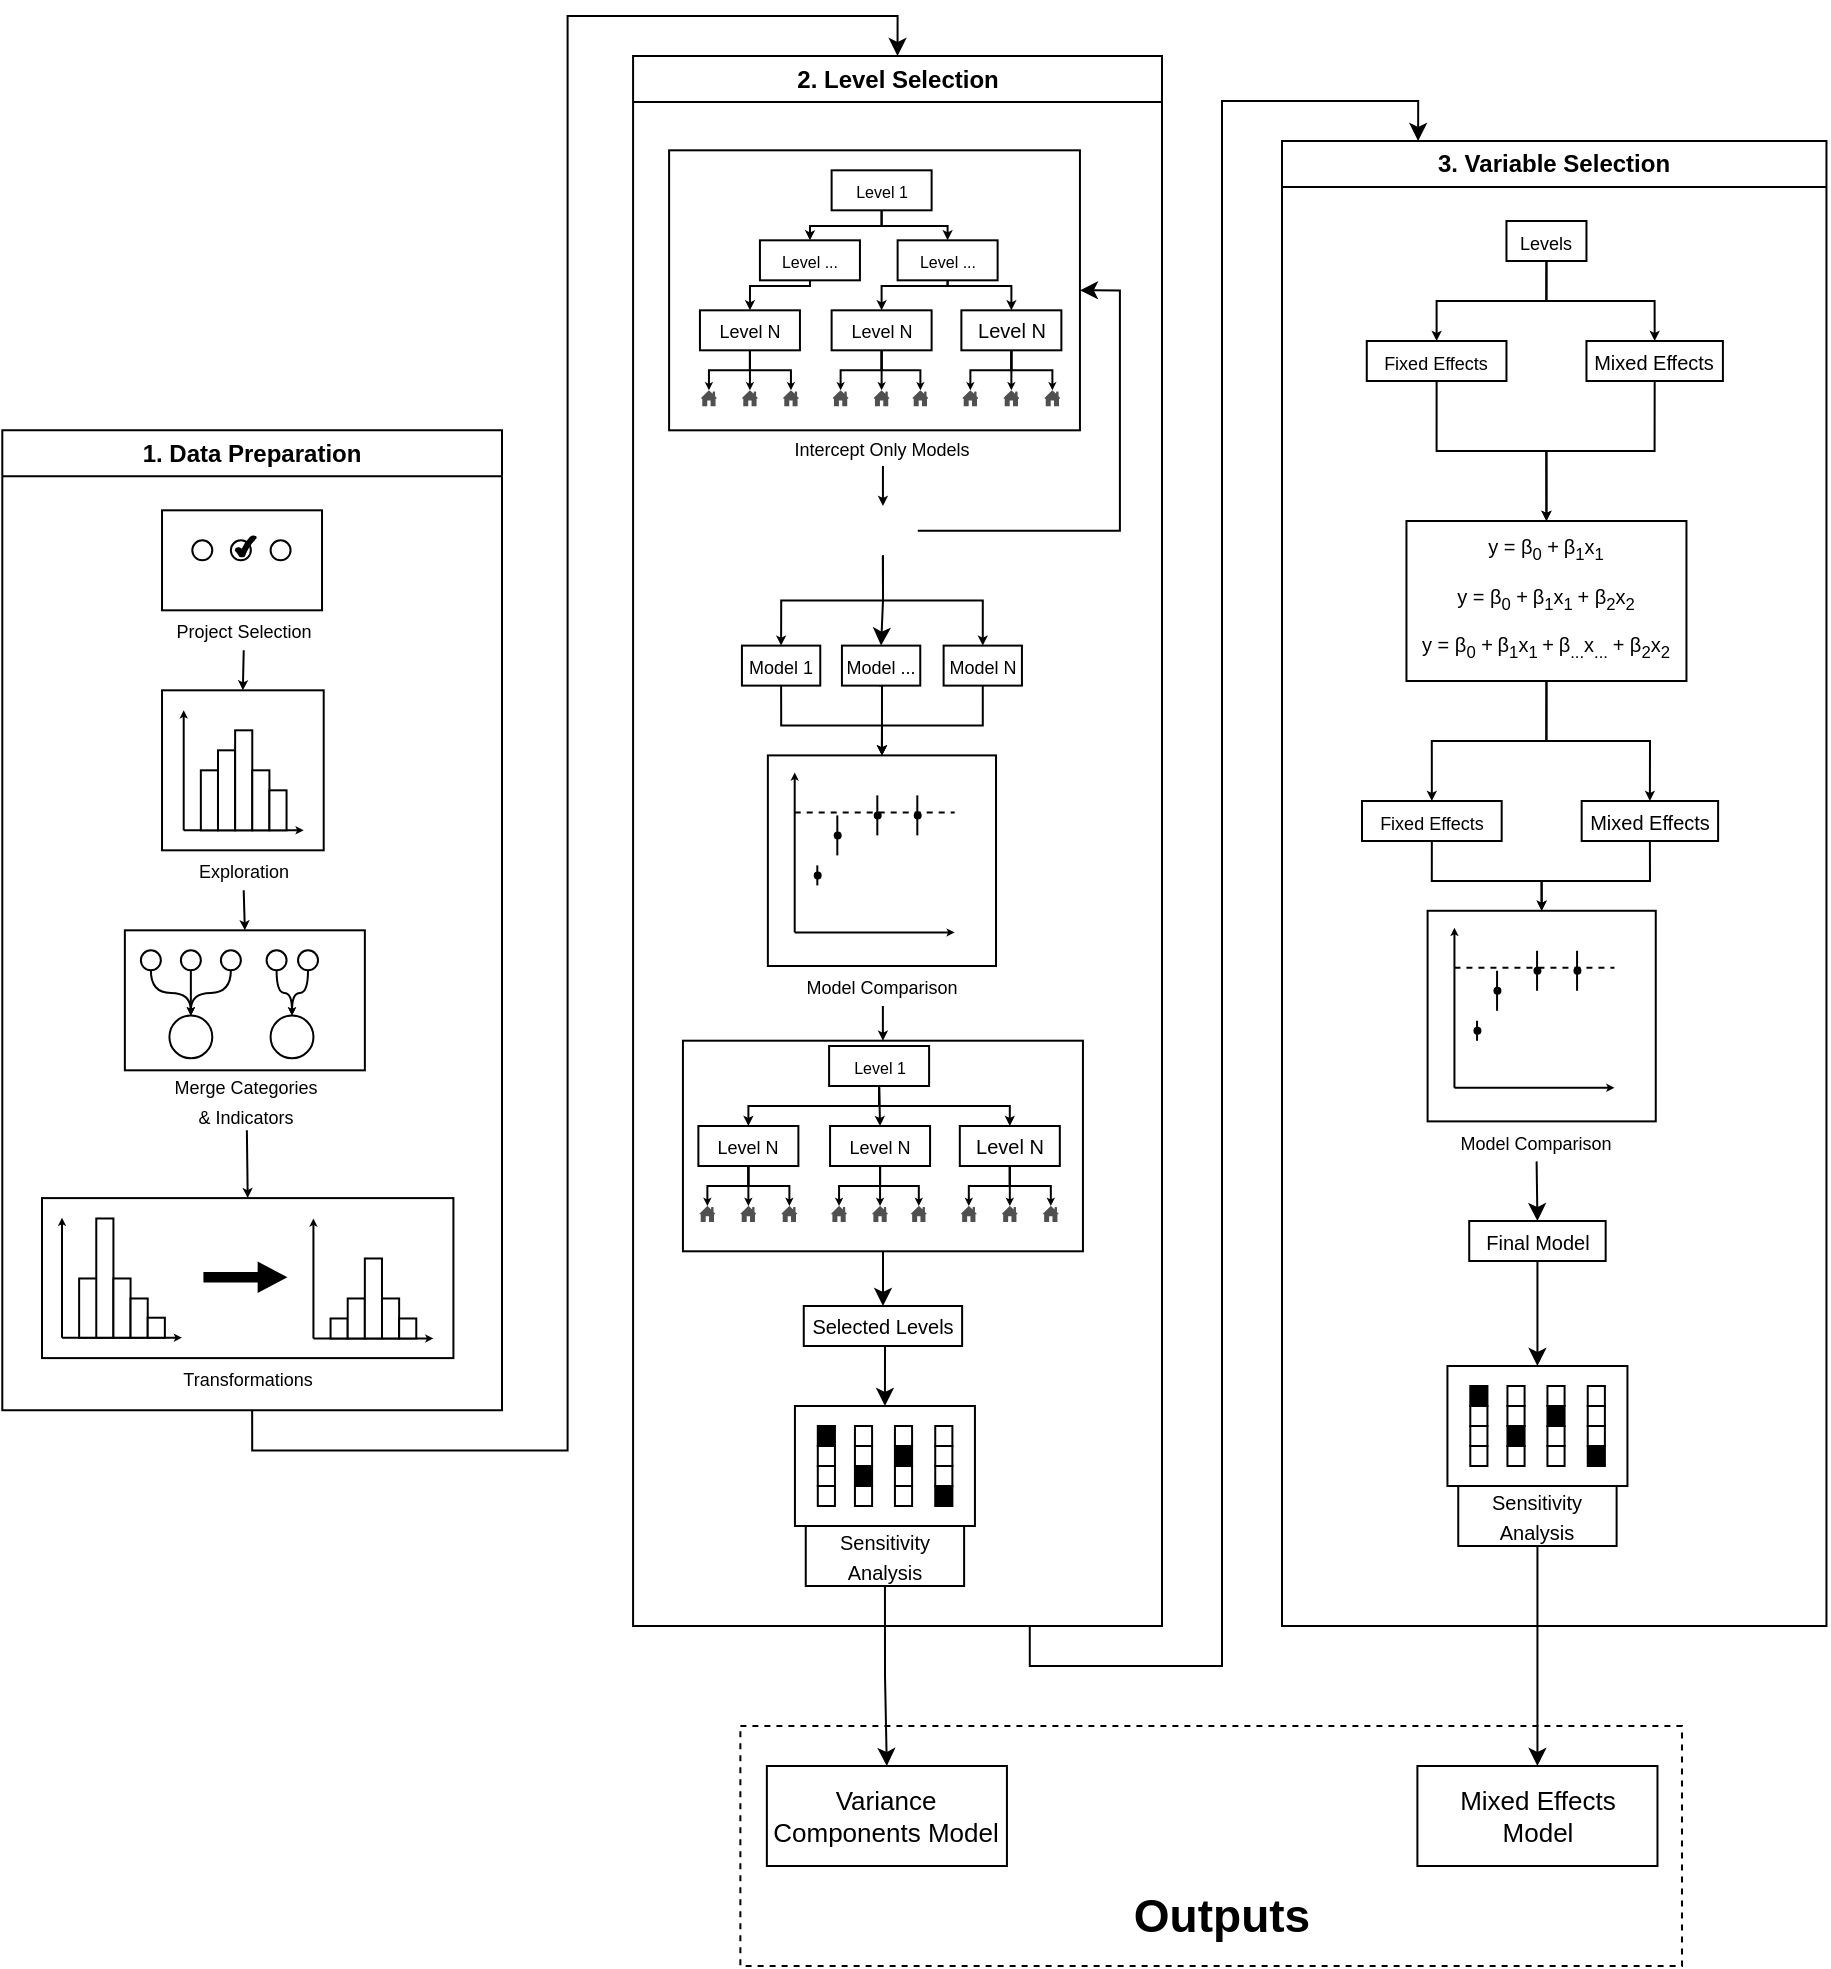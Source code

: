 <mxfile version="21.8.2" type="device">
  <diagram name="Page-1" id="xN-7hxYkHdUEGvbnCWJm">
    <mxGraphModel dx="2931" dy="5151" grid="1" gridSize="10" guides="1" tooltips="1" connect="1" arrows="1" fold="1" page="1" pageScale="1" pageWidth="2339" pageHeight="3300" math="0" shadow="0">
      <root>
        <mxCell id="0" />
        <mxCell id="1" parent="0" />
        <mxCell id="ty6WnAqrlYs5BX0VCluu-7" value="" style="rounded=0;whiteSpace=wrap;html=1;dashed=1;" parent="1" vertex="1">
          <mxGeometry x="469.19" y="410" width="470.81" height="120" as="geometry" />
        </mxCell>
        <mxCell id="AM_hhl6KOl27GlRnKCL_-238" value="" style="rounded=0;whiteSpace=wrap;html=1;fillColor=none;" parent="1" vertex="1">
          <mxGeometry x="433.55" y="-377.84" width="205.42" height="140" as="geometry" />
        </mxCell>
        <mxCell id="AM_hhl6KOl27GlRnKCL_-80" value="" style="rounded=0;whiteSpace=wrap;html=1;fillColor=none;" parent="1" vertex="1">
          <mxGeometry x="161.43" y="12.16" width="120" height="70" as="geometry" />
        </mxCell>
        <mxCell id="AM_hhl6KOl27GlRnKCL_-57" value="" style="rounded=0;whiteSpace=wrap;html=1;fillColor=none;" parent="1" vertex="1">
          <mxGeometry x="180.01" y="-107.84" width="80.84" height="80" as="geometry" />
        </mxCell>
        <mxCell id="AM_hhl6KOl27GlRnKCL_-49" value="" style="group" parent="1" vertex="1" connectable="0">
          <mxGeometry x="190.85" y="-97.84" width="60" height="60" as="geometry" />
        </mxCell>
        <mxCell id="AM_hhl6KOl27GlRnKCL_-50" value="" style="endArrow=classic;html=1;rounded=0;endSize=1;" parent="AM_hhl6KOl27GlRnKCL_-49" edge="1">
          <mxGeometry width="50" height="50" relative="1" as="geometry">
            <mxPoint y="60" as="sourcePoint" />
            <mxPoint as="targetPoint" />
          </mxGeometry>
        </mxCell>
        <mxCell id="AM_hhl6KOl27GlRnKCL_-51" value="" style="endArrow=classic;html=1;rounded=0;startSize=6;endSize=1;" parent="AM_hhl6KOl27GlRnKCL_-49" edge="1">
          <mxGeometry width="50" height="50" relative="1" as="geometry">
            <mxPoint y="60" as="sourcePoint" />
            <mxPoint x="60" y="60" as="targetPoint" />
          </mxGeometry>
        </mxCell>
        <mxCell id="AM_hhl6KOl27GlRnKCL_-52" value="" style="rounded=0;whiteSpace=wrap;html=1;" parent="AM_hhl6KOl27GlRnKCL_-49" vertex="1">
          <mxGeometry x="8.571" y="30" width="8.571" height="30" as="geometry" />
        </mxCell>
        <mxCell id="AM_hhl6KOl27GlRnKCL_-53" value="" style="rounded=0;whiteSpace=wrap;html=1;" parent="AM_hhl6KOl27GlRnKCL_-49" vertex="1">
          <mxGeometry x="17.143" y="20.0" width="8.571" height="40.0" as="geometry" />
        </mxCell>
        <mxCell id="AM_hhl6KOl27GlRnKCL_-54" value="" style="rounded=0;whiteSpace=wrap;html=1;" parent="AM_hhl6KOl27GlRnKCL_-49" vertex="1">
          <mxGeometry x="25.714" y="10.0" width="8.571" height="50.0" as="geometry" />
        </mxCell>
        <mxCell id="AM_hhl6KOl27GlRnKCL_-55" value="" style="rounded=0;whiteSpace=wrap;html=1;" parent="AM_hhl6KOl27GlRnKCL_-49" vertex="1">
          <mxGeometry x="34.286" y="30" width="8.571" height="30" as="geometry" />
        </mxCell>
        <mxCell id="AM_hhl6KOl27GlRnKCL_-56" value="" style="rounded=0;whiteSpace=wrap;html=1;" parent="AM_hhl6KOl27GlRnKCL_-49" vertex="1">
          <mxGeometry x="42.857" y="40.0" width="8.571" height="20.0" as="geometry" />
        </mxCell>
        <mxCell id="AM_hhl6KOl27GlRnKCL_-401" style="edgeStyle=orthogonalEdgeStyle;rounded=0;orthogonalLoop=1;jettySize=auto;html=1;exitX=0.5;exitY=1;exitDx=0;exitDy=0;entryX=0.5;entryY=0;entryDx=0;entryDy=0;endSize=2;" parent="1" source="AM_hhl6KOl27GlRnKCL_-58" target="AM_hhl6KOl27GlRnKCL_-80" edge="1">
          <mxGeometry relative="1" as="geometry" />
        </mxCell>
        <mxCell id="AM_hhl6KOl27GlRnKCL_-58" value="&lt;font style=&quot;font-size: 9px;&quot;&gt;Exploration&lt;/font&gt;" style="text;html=1;strokeColor=none;fillColor=none;align=center;verticalAlign=middle;whiteSpace=wrap;rounded=0;" parent="1" vertex="1">
          <mxGeometry x="170.85" y="-27.84" width="100" height="20" as="geometry" />
        </mxCell>
        <mxCell id="AM_hhl6KOl27GlRnKCL_-60" value="" style="ellipse;whiteSpace=wrap;html=1;aspect=fixed;" parent="1" vertex="1">
          <mxGeometry x="248.01" y="22.16" width="10" height="10" as="geometry" />
        </mxCell>
        <mxCell id="AM_hhl6KOl27GlRnKCL_-61" value="" style="ellipse;whiteSpace=wrap;html=1;aspect=fixed;" parent="1" vertex="1">
          <mxGeometry x="232.29" y="22.16" width="10" height="10" as="geometry" />
        </mxCell>
        <mxCell id="AM_hhl6KOl27GlRnKCL_-63" value="" style="ellipse;whiteSpace=wrap;html=1;aspect=fixed;" parent="1" vertex="1">
          <mxGeometry x="209.44" y="22.16" width="10" height="10" as="geometry" />
        </mxCell>
        <mxCell id="AM_hhl6KOl27GlRnKCL_-65" value="" style="ellipse;whiteSpace=wrap;html=1;aspect=fixed;" parent="1" vertex="1">
          <mxGeometry x="234.29" y="54.72" width="21.44" height="21.44" as="geometry" />
        </mxCell>
        <mxCell id="AM_hhl6KOl27GlRnKCL_-68" value="" style="ellipse;whiteSpace=wrap;html=1;aspect=fixed;" parent="1" vertex="1">
          <mxGeometry x="183.71" y="54.72" width="21.44" height="21.44" as="geometry" />
        </mxCell>
        <mxCell id="AM_hhl6KOl27GlRnKCL_-69" value="" style="ellipse;whiteSpace=wrap;html=1;aspect=fixed;" parent="1" vertex="1">
          <mxGeometry x="189.43" y="22.16" width="10" height="10" as="geometry" />
        </mxCell>
        <mxCell id="AM_hhl6KOl27GlRnKCL_-74" value="" style="ellipse;whiteSpace=wrap;html=1;aspect=fixed;" parent="1" vertex="1">
          <mxGeometry x="169.43" y="22.16" width="10" height="10" as="geometry" />
        </mxCell>
        <mxCell id="AM_hhl6KOl27GlRnKCL_-75" value="" style="endArrow=classic;html=1;rounded=0;exitX=0.5;exitY=1;exitDx=0;exitDy=0;entryX=0.5;entryY=0;entryDx=0;entryDy=0;endSize=1;edgeStyle=orthogonalEdgeStyle;curved=1;" parent="1" source="AM_hhl6KOl27GlRnKCL_-74" target="AM_hhl6KOl27GlRnKCL_-68" edge="1">
          <mxGeometry width="50" height="50" relative="1" as="geometry">
            <mxPoint x="219.43" y="192.16" as="sourcePoint" />
            <mxPoint x="269.43" y="142.16" as="targetPoint" />
          </mxGeometry>
        </mxCell>
        <mxCell id="AM_hhl6KOl27GlRnKCL_-76" value="" style="endArrow=classic;html=1;rounded=0;exitX=0.5;exitY=1;exitDx=0;exitDy=0;entryX=0.5;entryY=0;entryDx=0;entryDy=0;endSize=1;edgeStyle=orthogonalEdgeStyle;curved=1;" parent="1" source="AM_hhl6KOl27GlRnKCL_-69" target="AM_hhl6KOl27GlRnKCL_-68" edge="1">
          <mxGeometry width="50" height="50" relative="1" as="geometry">
            <mxPoint x="184.43" y="42.16" as="sourcePoint" />
            <mxPoint x="204.43" y="71.16" as="targetPoint" />
          </mxGeometry>
        </mxCell>
        <mxCell id="AM_hhl6KOl27GlRnKCL_-77" value="" style="endArrow=classic;html=1;rounded=0;exitX=0.5;exitY=1;exitDx=0;exitDy=0;entryX=0.5;entryY=0;entryDx=0;entryDy=0;endSize=1;edgeStyle=orthogonalEdgeStyle;curved=1;" parent="1" source="AM_hhl6KOl27GlRnKCL_-63" target="AM_hhl6KOl27GlRnKCL_-68" edge="1">
          <mxGeometry width="50" height="50" relative="1" as="geometry">
            <mxPoint x="184.43" y="42.16" as="sourcePoint" />
            <mxPoint x="204.43" y="71.16" as="targetPoint" />
          </mxGeometry>
        </mxCell>
        <mxCell id="AM_hhl6KOl27GlRnKCL_-78" value="" style="endArrow=classic;html=1;rounded=0;exitX=0.5;exitY=1;exitDx=0;exitDy=0;entryX=0.5;entryY=0;entryDx=0;entryDy=0;endSize=1;edgeStyle=orthogonalEdgeStyle;curved=1;" parent="1" source="AM_hhl6KOl27GlRnKCL_-61" target="AM_hhl6KOl27GlRnKCL_-65" edge="1">
          <mxGeometry width="50" height="50" relative="1" as="geometry">
            <mxPoint x="224.43" y="42.16" as="sourcePoint" />
            <mxPoint x="204.43" y="71.16" as="targetPoint" />
          </mxGeometry>
        </mxCell>
        <mxCell id="AM_hhl6KOl27GlRnKCL_-79" value="" style="endArrow=classic;html=1;rounded=0;exitX=0.5;exitY=1;exitDx=0;exitDy=0;entryX=0.5;entryY=0;entryDx=0;entryDy=0;endSize=1;edgeStyle=orthogonalEdgeStyle;curved=1;" parent="1" source="AM_hhl6KOl27GlRnKCL_-60" target="AM_hhl6KOl27GlRnKCL_-65" edge="1">
          <mxGeometry width="50" height="50" relative="1" as="geometry">
            <mxPoint x="247.43" y="42.16" as="sourcePoint" />
            <mxPoint x="254.43" y="71.16" as="targetPoint" />
          </mxGeometry>
        </mxCell>
        <mxCell id="AM_hhl6KOl27GlRnKCL_-400" style="edgeStyle=orthogonalEdgeStyle;rounded=0;orthogonalLoop=1;jettySize=auto;html=1;exitX=0.5;exitY=1;exitDx=0;exitDy=0;entryX=0.5;entryY=0;entryDx=0;entryDy=0;endSize=2;" parent="1" source="AM_hhl6KOl27GlRnKCL_-81" target="AM_hhl6KOl27GlRnKCL_-37" edge="1">
          <mxGeometry relative="1" as="geometry" />
        </mxCell>
        <mxCell id="AM_hhl6KOl27GlRnKCL_-81" value="&lt;font style=&quot;font-size: 9px;&quot;&gt;Merge Categories&lt;br&gt;&amp;amp; Indicators&lt;br&gt;&lt;/font&gt;" style="text;html=1;strokeColor=none;fillColor=none;align=center;verticalAlign=middle;whiteSpace=wrap;rounded=0;" parent="1" vertex="1">
          <mxGeometry x="172.43" y="82.16" width="100" height="30" as="geometry" />
        </mxCell>
        <mxCell id="AM_hhl6KOl27GlRnKCL_-82" value="" style="rounded=0;whiteSpace=wrap;html=1;fillColor=none;" parent="1" vertex="1">
          <mxGeometry x="180.01" y="-197.84" width="80" height="50" as="geometry" />
        </mxCell>
        <mxCell id="AM_hhl6KOl27GlRnKCL_-85" value="" style="ellipse;whiteSpace=wrap;html=1;aspect=fixed;" parent="1" vertex="1">
          <mxGeometry x="234.29" y="-182.84" width="10" height="10" as="geometry" />
        </mxCell>
        <mxCell id="AM_hhl6KOl27GlRnKCL_-86" value="" style="ellipse;whiteSpace=wrap;html=1;aspect=fixed;" parent="1" vertex="1">
          <mxGeometry x="195.15" y="-182.84" width="10" height="10" as="geometry" />
        </mxCell>
        <mxCell id="AM_hhl6KOl27GlRnKCL_-83" value="" style="shape=image;html=1;verticalAlign=top;verticalLabelPosition=bottom;labelBackgroundColor=#ffffff;imageAspect=0;aspect=fixed;image=https://cdn1.iconfinder.com/data/icons/iconoir-vol-3/24/one-finger-select-hand-gesture-128.png" parent="1" vertex="1">
          <mxGeometry x="212.85" y="-173.84" width="20" height="20" as="geometry" />
        </mxCell>
        <mxCell id="AM_hhl6KOl27GlRnKCL_-402" style="edgeStyle=orthogonalEdgeStyle;rounded=0;orthogonalLoop=1;jettySize=auto;html=1;exitX=0.5;exitY=1;exitDx=0;exitDy=0;entryX=0.5;entryY=0;entryDx=0;entryDy=0;endSize=2;" parent="1" source="AM_hhl6KOl27GlRnKCL_-89" target="AM_hhl6KOl27GlRnKCL_-57" edge="1">
          <mxGeometry relative="1" as="geometry" />
        </mxCell>
        <mxCell id="AM_hhl6KOl27GlRnKCL_-89" value="&lt;font style=&quot;font-size: 9px;&quot;&gt;Project Selection&lt;/font&gt;" style="text;html=1;strokeColor=none;fillColor=none;align=center;verticalAlign=middle;whiteSpace=wrap;rounded=0;" parent="1" vertex="1">
          <mxGeometry x="170.86" y="-147.84" width="100" height="20" as="geometry" />
        </mxCell>
        <mxCell id="AM_hhl6KOl27GlRnKCL_-91" value="" style="ellipse;whiteSpace=wrap;html=1;aspect=fixed;" parent="1" vertex="1">
          <mxGeometry x="214.43" y="-182.84" width="10" height="10" as="geometry" />
        </mxCell>
        <mxCell id="AM_hhl6KOl27GlRnKCL_-90" value="" style="verticalLabelPosition=bottom;verticalAlign=top;html=1;shape=mxgraph.basic.tick;fillColor=#000000;" parent="1" vertex="1">
          <mxGeometry x="216.85" y="-184.84" width="10" height="10" as="geometry" />
        </mxCell>
        <mxCell id="AM_hhl6KOl27GlRnKCL_-111" style="edgeStyle=elbowEdgeStyle;rounded=0;orthogonalLoop=1;jettySize=auto;html=1;exitX=0.5;exitY=1;exitDx=0;exitDy=0;endSize=1;elbow=vertical;" parent="1" source="AM_hhl6KOl27GlRnKCL_-100" target="AM_hhl6KOl27GlRnKCL_-121" edge="1">
          <mxGeometry relative="1" as="geometry">
            <mxPoint x="519.81" y="-250.84" as="targetPoint" />
            <Array as="points">
              <mxPoint x="524.81" y="-267.84" />
            </Array>
          </mxGeometry>
        </mxCell>
        <mxCell id="AM_hhl6KOl27GlRnKCL_-100" value="&lt;font style=&quot;font-size: 9px;&quot;&gt;Level N&lt;/font&gt;" style="rounded=0;whiteSpace=wrap;html=1;" parent="1" vertex="1">
          <mxGeometry x="514.81" y="-297.84" width="50" height="20" as="geometry" />
        </mxCell>
        <mxCell id="AM_hhl6KOl27GlRnKCL_-107" value="&lt;font size=&quot;1&quot;&gt;Level N&lt;/font&gt;" style="rounded=0;whiteSpace=wrap;html=1;" parent="1" vertex="1">
          <mxGeometry x="579.69" y="-297.84" width="50" height="20" as="geometry" />
        </mxCell>
        <mxCell id="AM_hhl6KOl27GlRnKCL_-276" style="edgeStyle=orthogonalEdgeStyle;rounded=0;orthogonalLoop=1;jettySize=auto;html=1;exitX=0.5;exitY=1;exitDx=0;exitDy=0;entryX=0.5;entryY=0;entryDx=0;entryDy=0;endSize=2;" parent="1" source="AM_hhl6KOl27GlRnKCL_-108" target="AM_hhl6KOl27GlRnKCL_-231" edge="1">
          <mxGeometry relative="1" as="geometry">
            <Array as="points">
              <mxPoint x="540" y="-340" />
              <mxPoint x="504" y="-340" />
            </Array>
          </mxGeometry>
        </mxCell>
        <mxCell id="AM_hhl6KOl27GlRnKCL_-277" style="edgeStyle=orthogonalEdgeStyle;rounded=0;orthogonalLoop=1;jettySize=auto;html=1;exitX=0.5;exitY=1;exitDx=0;exitDy=0;entryX=0.5;entryY=0;entryDx=0;entryDy=0;endSize=2;" parent="1" source="AM_hhl6KOl27GlRnKCL_-108" target="AM_hhl6KOl27GlRnKCL_-223" edge="1">
          <mxGeometry relative="1" as="geometry">
            <Array as="points">
              <mxPoint x="540" y="-340" />
              <mxPoint x="573" y="-340" />
            </Array>
          </mxGeometry>
        </mxCell>
        <mxCell id="AM_hhl6KOl27GlRnKCL_-108" value="&lt;font style=&quot;font-size: 8px;&quot;&gt;Level 1&lt;/font&gt;" style="rounded=0;whiteSpace=wrap;html=1;" parent="1" vertex="1">
          <mxGeometry x="514.81" y="-367.84" width="50" height="20" as="geometry" />
        </mxCell>
        <mxCell id="AM_hhl6KOl27GlRnKCL_-112" style="edgeStyle=elbowEdgeStyle;rounded=0;orthogonalLoop=1;jettySize=auto;html=1;exitX=0.5;exitY=1;exitDx=0;exitDy=0;endSize=1;elbow=vertical;" parent="1" source="AM_hhl6KOl27GlRnKCL_-100" target="AM_hhl6KOl27GlRnKCL_-122" edge="1">
          <mxGeometry relative="1" as="geometry">
            <mxPoint x="549.81" y="-270.84" as="sourcePoint" />
            <mxPoint x="540" y="-253.54" as="targetPoint" />
          </mxGeometry>
        </mxCell>
        <mxCell id="AM_hhl6KOl27GlRnKCL_-113" style="edgeStyle=elbowEdgeStyle;rounded=0;orthogonalLoop=1;jettySize=auto;html=1;exitX=0.5;exitY=1;exitDx=0;exitDy=0;endSize=1;elbow=vertical;" parent="1" source="AM_hhl6KOl27GlRnKCL_-100" target="AM_hhl6KOl27GlRnKCL_-124" edge="1">
          <mxGeometry relative="1" as="geometry">
            <mxPoint x="549.81" y="-270.84" as="sourcePoint" />
            <mxPoint x="560" y="-255.03" as="targetPoint" />
            <Array as="points">
              <mxPoint x="554.81" y="-267.84" />
            </Array>
          </mxGeometry>
        </mxCell>
        <mxCell id="AM_hhl6KOl27GlRnKCL_-114" style="edgeStyle=elbowEdgeStyle;rounded=0;orthogonalLoop=1;jettySize=auto;html=1;exitX=0.5;exitY=1;exitDx=0;exitDy=0;endSize=1;elbow=vertical;" parent="1" source="AM_hhl6KOl27GlRnKCL_-107" target="AM_hhl6KOl27GlRnKCL_-126" edge="1">
          <mxGeometry relative="1" as="geometry">
            <mxPoint x="554.69" y="-260.84" as="sourcePoint" />
            <mxPoint x="584.16" y="-252.6" as="targetPoint" />
            <Array as="points">
              <mxPoint x="589.69" y="-267.84" />
            </Array>
          </mxGeometry>
        </mxCell>
        <mxCell id="AM_hhl6KOl27GlRnKCL_-115" style="edgeStyle=elbowEdgeStyle;rounded=0;orthogonalLoop=1;jettySize=auto;html=1;exitX=0.5;exitY=1;exitDx=0;exitDy=0;endSize=1;elbow=vertical;" parent="1" source="AM_hhl6KOl27GlRnKCL_-107" target="AM_hhl6KOl27GlRnKCL_-127" edge="1">
          <mxGeometry relative="1" as="geometry">
            <mxPoint x="564.69" y="-250.84" as="sourcePoint" />
            <mxPoint x="604.57" y="-254.64" as="targetPoint" />
          </mxGeometry>
        </mxCell>
        <mxCell id="AM_hhl6KOl27GlRnKCL_-116" style="edgeStyle=elbowEdgeStyle;rounded=0;orthogonalLoop=1;jettySize=auto;html=1;exitX=0.5;exitY=1;exitDx=0;exitDy=0;endSize=1;elbow=vertical;" parent="1" source="AM_hhl6KOl27GlRnKCL_-107" target="AM_hhl6KOl27GlRnKCL_-128" edge="1">
          <mxGeometry relative="1" as="geometry">
            <mxPoint x="614.69" y="-270.84" as="sourcePoint" />
            <mxPoint x="624.16" y="-252.6" as="targetPoint" />
            <Array as="points">
              <mxPoint x="609.69" y="-267.84" />
            </Array>
          </mxGeometry>
        </mxCell>
        <mxCell id="AM_hhl6KOl27GlRnKCL_-121" value="" style="sketch=0;pointerEvents=1;shadow=0;dashed=0;html=1;strokeColor=none;fillColor=#505050;labelPosition=center;verticalLabelPosition=bottom;verticalAlign=top;outlineConnect=0;align=center;shape=mxgraph.office.concepts.home;" parent="1" vertex="1">
          <mxGeometry x="515.31" y="-257.84" width="8" height="8" as="geometry" />
        </mxCell>
        <mxCell id="AM_hhl6KOl27GlRnKCL_-122" value="" style="sketch=0;pointerEvents=1;shadow=0;dashed=0;html=1;strokeColor=none;fillColor=#505050;labelPosition=center;verticalLabelPosition=bottom;verticalAlign=top;outlineConnect=0;align=center;shape=mxgraph.office.concepts.home;" parent="1" vertex="1">
          <mxGeometry x="535.81" y="-257.84" width="8" height="8" as="geometry" />
        </mxCell>
        <mxCell id="AM_hhl6KOl27GlRnKCL_-124" value="" style="sketch=0;pointerEvents=1;shadow=0;dashed=0;html=1;strokeColor=none;fillColor=#505050;labelPosition=center;verticalLabelPosition=bottom;verticalAlign=top;outlineConnect=0;align=center;shape=mxgraph.office.concepts.home;" parent="1" vertex="1">
          <mxGeometry x="555.19" y="-257.84" width="8" height="8" as="geometry" />
        </mxCell>
        <mxCell id="AM_hhl6KOl27GlRnKCL_-126" value="" style="sketch=0;pointerEvents=1;shadow=0;dashed=0;html=1;strokeColor=none;fillColor=#505050;labelPosition=center;verticalLabelPosition=bottom;verticalAlign=top;outlineConnect=0;align=center;shape=mxgraph.office.concepts.home;" parent="1" vertex="1">
          <mxGeometry x="580.19" y="-257.84" width="8" height="8" as="geometry" />
        </mxCell>
        <mxCell id="AM_hhl6KOl27GlRnKCL_-127" value="" style="sketch=0;pointerEvents=1;shadow=0;dashed=0;html=1;strokeColor=none;fillColor=#505050;labelPosition=center;verticalLabelPosition=bottom;verticalAlign=top;outlineConnect=0;align=center;shape=mxgraph.office.concepts.home;" parent="1" vertex="1">
          <mxGeometry x="600.69" y="-257.84" width="8" height="8" as="geometry" />
        </mxCell>
        <mxCell id="AM_hhl6KOl27GlRnKCL_-128" value="" style="sketch=0;pointerEvents=1;shadow=0;dashed=0;html=1;strokeColor=none;fillColor=#505050;labelPosition=center;verticalLabelPosition=bottom;verticalAlign=top;outlineConnect=0;align=center;shape=mxgraph.office.concepts.home;" parent="1" vertex="1">
          <mxGeometry x="621.19" y="-257.84" width="8" height="8" as="geometry" />
        </mxCell>
        <mxCell id="AM_hhl6KOl27GlRnKCL_-143" value="" style="endArrow=classic;html=1;rounded=0;endSize=1;" parent="1" edge="1">
          <mxGeometry width="50" height="50" relative="1" as="geometry">
            <mxPoint x="496.35" y="13.2" as="sourcePoint" />
            <mxPoint x="496.35" y="-66.8" as="targetPoint" />
          </mxGeometry>
        </mxCell>
        <mxCell id="AM_hhl6KOl27GlRnKCL_-144" value="" style="endArrow=classic;html=1;rounded=0;startSize=6;endSize=1;" parent="1" edge="1">
          <mxGeometry width="50" height="50" relative="1" as="geometry">
            <mxPoint x="496.35" y="13.2" as="sourcePoint" />
            <mxPoint x="576.35" y="13.2" as="targetPoint" />
          </mxGeometry>
        </mxCell>
        <mxCell id="AM_hhl6KOl27GlRnKCL_-145" value="" style="ellipse;whiteSpace=wrap;html=1;aspect=fixed;fillColor=#000000;" parent="1" vertex="1">
          <mxGeometry x="506.35" y="-16.8" width="3" height="3" as="geometry" />
        </mxCell>
        <mxCell id="AM_hhl6KOl27GlRnKCL_-146" value="" style="ellipse;whiteSpace=wrap;html=1;aspect=fixed;fillColor=#000000;" parent="1" vertex="1">
          <mxGeometry x="516.35" y="-36.8" width="3" height="3" as="geometry" />
        </mxCell>
        <mxCell id="AM_hhl6KOl27GlRnKCL_-147" value="" style="ellipse;whiteSpace=wrap;html=1;aspect=fixed;fillColor=#000000;" parent="1" vertex="1">
          <mxGeometry x="536.35" y="-46.8" width="3" height="3" as="geometry" />
        </mxCell>
        <mxCell id="AM_hhl6KOl27GlRnKCL_-148" value="" style="ellipse;whiteSpace=wrap;html=1;aspect=fixed;fillColor=#000000;" parent="1" vertex="1">
          <mxGeometry x="556.35" y="-46.8" width="3" height="3" as="geometry" />
        </mxCell>
        <mxCell id="AM_hhl6KOl27GlRnKCL_-149" value="" style="endArrow=none;html=1;rounded=0;" parent="1" edge="1">
          <mxGeometry width="50" height="50" relative="1" as="geometry">
            <mxPoint x="507.66" y="-10.3" as="sourcePoint" />
            <mxPoint x="507.66" y="-20.3" as="targetPoint" />
          </mxGeometry>
        </mxCell>
        <mxCell id="AM_hhl6KOl27GlRnKCL_-150" value="" style="endArrow=none;html=1;rounded=0;" parent="1" edge="1">
          <mxGeometry width="50" height="50" relative="1" as="geometry">
            <mxPoint x="517.66" y="-25.3" as="sourcePoint" />
            <mxPoint x="517.66" y="-45.3" as="targetPoint" />
          </mxGeometry>
        </mxCell>
        <mxCell id="AM_hhl6KOl27GlRnKCL_-151" value="" style="endArrow=none;html=1;rounded=0;" parent="1" edge="1">
          <mxGeometry width="50" height="50" relative="1" as="geometry">
            <mxPoint x="537.66" y="-35.3" as="sourcePoint" />
            <mxPoint x="537.66" y="-55.3" as="targetPoint" />
          </mxGeometry>
        </mxCell>
        <mxCell id="AM_hhl6KOl27GlRnKCL_-152" value="" style="endArrow=none;html=1;rounded=0;" parent="1" edge="1">
          <mxGeometry width="50" height="50" relative="1" as="geometry">
            <mxPoint x="557.66" y="-35.3" as="sourcePoint" />
            <mxPoint x="557.66" y="-55.3" as="targetPoint" />
          </mxGeometry>
        </mxCell>
        <mxCell id="AM_hhl6KOl27GlRnKCL_-153" value="" style="endArrow=none;dashed=1;html=1;rounded=0;" parent="1" edge="1">
          <mxGeometry width="50" height="50" relative="1" as="geometry">
            <mxPoint x="496.35" y="-46.8" as="sourcePoint" />
            <mxPoint x="576.35" y="-46.8" as="targetPoint" />
          </mxGeometry>
        </mxCell>
        <mxCell id="AM_hhl6KOl27GlRnKCL_-162" value="" style="rounded=0;whiteSpace=wrap;html=1;fillColor=none;" parent="1" vertex="1">
          <mxGeometry x="482.93" y="-75.3" width="114.08" height="105.3" as="geometry" />
        </mxCell>
        <mxCell id="AM_hhl6KOl27GlRnKCL_-396" style="edgeStyle=orthogonalEdgeStyle;rounded=0;orthogonalLoop=1;jettySize=auto;html=1;exitX=0.5;exitY=1;exitDx=0;exitDy=0;entryX=0.5;entryY=0;entryDx=0;entryDy=0;endSize=2;" parent="1" source="AM_hhl6KOl27GlRnKCL_-163" target="AM_hhl6KOl27GlRnKCL_-284" edge="1">
          <mxGeometry relative="1" as="geometry" />
        </mxCell>
        <mxCell id="AM_hhl6KOl27GlRnKCL_-163" value="&lt;font style=&quot;font-size: 9px;&quot;&gt;Model Comparison&lt;/font&gt;" style="text;html=1;strokeColor=none;fillColor=none;align=center;verticalAlign=middle;whiteSpace=wrap;rounded=0;" parent="1" vertex="1">
          <mxGeometry x="490.43" y="30.0" width="100" height="20" as="geometry" />
        </mxCell>
        <mxCell id="AM_hhl6KOl27GlRnKCL_-168" style="edgeStyle=orthogonalEdgeStyle;rounded=0;orthogonalLoop=1;jettySize=auto;html=1;exitX=0.5;exitY=1;exitDx=0;exitDy=0;entryX=0.5;entryY=0;entryDx=0;entryDy=0;endSize=2;" parent="1" source="AM_hhl6KOl27GlRnKCL_-165" target="AM_hhl6KOl27GlRnKCL_-162" edge="1">
          <mxGeometry relative="1" as="geometry">
            <Array as="points">
              <mxPoint x="489.13" y="-90.19" />
              <mxPoint x="540.13" y="-90.19" />
            </Array>
          </mxGeometry>
        </mxCell>
        <mxCell id="AM_hhl6KOl27GlRnKCL_-165" value="&lt;font style=&quot;font-size: 9px;&quot;&gt;Model 1&lt;/font&gt;" style="rounded=0;whiteSpace=wrap;html=1;" parent="1" vertex="1">
          <mxGeometry x="469.97" y="-130.19" width="39.16" height="20" as="geometry" />
        </mxCell>
        <mxCell id="AM_hhl6KOl27GlRnKCL_-170" style="edgeStyle=orthogonalEdgeStyle;rounded=0;orthogonalLoop=1;jettySize=auto;html=1;exitX=0.5;exitY=1;exitDx=0;exitDy=0;entryX=0.5;entryY=0;entryDx=0;entryDy=0;endSize=2;" parent="1" edge="1">
          <mxGeometry relative="1" as="geometry">
            <mxPoint x="538.55" y="-110.19" as="sourcePoint" />
            <mxPoint x="539.97" y="-75.3" as="targetPoint" />
          </mxGeometry>
        </mxCell>
        <mxCell id="AM_hhl6KOl27GlRnKCL_-166" value="&lt;font style=&quot;font-size: 9px;&quot;&gt;Model ...&lt;/font&gt;" style="rounded=0;whiteSpace=wrap;html=1;" parent="1" vertex="1">
          <mxGeometry x="519.97" y="-130.19" width="39.16" height="20" as="geometry" />
        </mxCell>
        <mxCell id="AM_hhl6KOl27GlRnKCL_-171" style="edgeStyle=orthogonalEdgeStyle;rounded=0;orthogonalLoop=1;jettySize=auto;html=1;exitX=0.5;exitY=1;exitDx=0;exitDy=0;entryX=0.5;entryY=0;entryDx=0;entryDy=0;endSize=2;" parent="1" source="AM_hhl6KOl27GlRnKCL_-167" target="AM_hhl6KOl27GlRnKCL_-162" edge="1">
          <mxGeometry relative="1" as="geometry">
            <Array as="points">
              <mxPoint x="590.13" y="-90.19" />
              <mxPoint x="540.13" y="-90.19" />
            </Array>
          </mxGeometry>
        </mxCell>
        <mxCell id="AM_hhl6KOl27GlRnKCL_-167" value="&lt;font style=&quot;font-size: 9px;&quot;&gt;Model N&lt;/font&gt;" style="rounded=0;whiteSpace=wrap;html=1;" parent="1" vertex="1">
          <mxGeometry x="570.81" y="-130.19" width="39.16" height="20" as="geometry" />
        </mxCell>
        <mxCell id="AM_hhl6KOl27GlRnKCL_-279" style="edgeStyle=orthogonalEdgeStyle;rounded=0;orthogonalLoop=1;jettySize=auto;html=1;exitX=0.5;exitY=1;exitDx=0;exitDy=0;entryX=0.5;entryY=0;entryDx=0;entryDy=0;endSize=2;" parent="1" source="AM_hhl6KOl27GlRnKCL_-223" target="AM_hhl6KOl27GlRnKCL_-100" edge="1">
          <mxGeometry relative="1" as="geometry">
            <Array as="points">
              <mxPoint x="573" y="-310" />
              <mxPoint x="540" y="-310" />
            </Array>
          </mxGeometry>
        </mxCell>
        <mxCell id="AM_hhl6KOl27GlRnKCL_-280" style="edgeStyle=orthogonalEdgeStyle;rounded=0;orthogonalLoop=1;jettySize=auto;html=1;exitX=0.5;exitY=1;exitDx=0;exitDy=0;entryX=0.5;entryY=0;entryDx=0;entryDy=0;endSize=2;" parent="1" source="AM_hhl6KOl27GlRnKCL_-223" target="AM_hhl6KOl27GlRnKCL_-107" edge="1">
          <mxGeometry relative="1" as="geometry">
            <Array as="points">
              <mxPoint x="573" y="-310" />
              <mxPoint x="605" y="-310" />
            </Array>
          </mxGeometry>
        </mxCell>
        <mxCell id="AM_hhl6KOl27GlRnKCL_-223" value="&lt;font style=&quot;font-size: 8px;&quot;&gt;Level ...&lt;/font&gt;" style="rounded=0;whiteSpace=wrap;html=1;" parent="1" vertex="1">
          <mxGeometry x="547.81" y="-332.84" width="50" height="20" as="geometry" />
        </mxCell>
        <mxCell id="AM_hhl6KOl27GlRnKCL_-224" style="edgeStyle=elbowEdgeStyle;rounded=0;orthogonalLoop=1;jettySize=auto;html=1;exitX=0.5;exitY=1;exitDx=0;exitDy=0;endSize=1;elbow=vertical;" parent="1" source="AM_hhl6KOl27GlRnKCL_-225" target="AM_hhl6KOl27GlRnKCL_-228" edge="1">
          <mxGeometry relative="1" as="geometry">
            <mxPoint x="453.97" y="-250.84" as="targetPoint" />
            <Array as="points">
              <mxPoint x="458.97" y="-267.84" />
            </Array>
          </mxGeometry>
        </mxCell>
        <mxCell id="AM_hhl6KOl27GlRnKCL_-225" value="&lt;font style=&quot;font-size: 9px;&quot;&gt;Level N&lt;/font&gt;" style="rounded=0;whiteSpace=wrap;html=1;" parent="1" vertex="1">
          <mxGeometry x="448.97" y="-297.84" width="50" height="20" as="geometry" />
        </mxCell>
        <mxCell id="AM_hhl6KOl27GlRnKCL_-226" style="edgeStyle=elbowEdgeStyle;rounded=0;orthogonalLoop=1;jettySize=auto;html=1;exitX=0.5;exitY=1;exitDx=0;exitDy=0;endSize=1;elbow=vertical;" parent="1" source="AM_hhl6KOl27GlRnKCL_-225" target="AM_hhl6KOl27GlRnKCL_-229" edge="1">
          <mxGeometry relative="1" as="geometry">
            <mxPoint x="483.97" y="-270.84" as="sourcePoint" />
            <mxPoint x="474.16" y="-253.54" as="targetPoint" />
          </mxGeometry>
        </mxCell>
        <mxCell id="AM_hhl6KOl27GlRnKCL_-227" style="edgeStyle=elbowEdgeStyle;rounded=0;orthogonalLoop=1;jettySize=auto;html=1;exitX=0.5;exitY=1;exitDx=0;exitDy=0;endSize=1;elbow=vertical;" parent="1" source="AM_hhl6KOl27GlRnKCL_-225" target="AM_hhl6KOl27GlRnKCL_-230" edge="1">
          <mxGeometry relative="1" as="geometry">
            <mxPoint x="483.97" y="-270.84" as="sourcePoint" />
            <mxPoint x="494.16" y="-255.03" as="targetPoint" />
            <Array as="points">
              <mxPoint x="488.97" y="-267.84" />
            </Array>
          </mxGeometry>
        </mxCell>
        <mxCell id="AM_hhl6KOl27GlRnKCL_-228" value="" style="sketch=0;pointerEvents=1;shadow=0;dashed=0;html=1;strokeColor=none;fillColor=#505050;labelPosition=center;verticalLabelPosition=bottom;verticalAlign=top;outlineConnect=0;align=center;shape=mxgraph.office.concepts.home;" parent="1" vertex="1">
          <mxGeometry x="449.47" y="-257.84" width="8" height="8" as="geometry" />
        </mxCell>
        <mxCell id="AM_hhl6KOl27GlRnKCL_-229" value="" style="sketch=0;pointerEvents=1;shadow=0;dashed=0;html=1;strokeColor=none;fillColor=#505050;labelPosition=center;verticalLabelPosition=bottom;verticalAlign=top;outlineConnect=0;align=center;shape=mxgraph.office.concepts.home;" parent="1" vertex="1">
          <mxGeometry x="469.97" y="-257.84" width="8" height="8" as="geometry" />
        </mxCell>
        <mxCell id="AM_hhl6KOl27GlRnKCL_-230" value="" style="sketch=0;pointerEvents=1;shadow=0;dashed=0;html=1;strokeColor=none;fillColor=#505050;labelPosition=center;verticalLabelPosition=bottom;verticalAlign=top;outlineConnect=0;align=center;shape=mxgraph.office.concepts.home;" parent="1" vertex="1">
          <mxGeometry x="490.47" y="-257.84" width="8" height="8" as="geometry" />
        </mxCell>
        <mxCell id="AM_hhl6KOl27GlRnKCL_-278" style="edgeStyle=orthogonalEdgeStyle;rounded=0;orthogonalLoop=1;jettySize=auto;html=1;exitX=0.5;exitY=1;exitDx=0;exitDy=0;entryX=0.5;entryY=0;entryDx=0;entryDy=0;endSize=2;" parent="1" source="AM_hhl6KOl27GlRnKCL_-231" target="AM_hhl6KOl27GlRnKCL_-225" edge="1">
          <mxGeometry relative="1" as="geometry">
            <Array as="points">
              <mxPoint x="504" y="-310" />
              <mxPoint x="474" y="-310" />
            </Array>
          </mxGeometry>
        </mxCell>
        <mxCell id="AM_hhl6KOl27GlRnKCL_-231" value="&lt;font style=&quot;font-size: 8px;&quot;&gt;Level ...&lt;/font&gt;" style="rounded=0;whiteSpace=wrap;html=1;" parent="1" vertex="1">
          <mxGeometry x="478.97" y="-332.84" width="50" height="20" as="geometry" />
        </mxCell>
        <mxCell id="AM_hhl6KOl27GlRnKCL_-240" style="edgeStyle=orthogonalEdgeStyle;rounded=0;orthogonalLoop=1;jettySize=auto;html=1;exitX=1;exitY=0.5;exitDx=0;exitDy=0;entryX=1;entryY=0.5;entryDx=0;entryDy=0;" parent="1" source="AM_hhl6KOl27GlRnKCL_-237" target="AM_hhl6KOl27GlRnKCL_-238" edge="1">
          <mxGeometry relative="1" as="geometry">
            <Array as="points">
              <mxPoint x="658.97" y="-187.84" />
              <mxPoint x="658.97" y="-307.84" />
            </Array>
          </mxGeometry>
        </mxCell>
        <mxCell id="AM_hhl6KOl27GlRnKCL_-241" style="edgeStyle=orthogonalEdgeStyle;rounded=0;orthogonalLoop=1;jettySize=auto;html=1;exitX=0.5;exitY=1;exitDx=0;exitDy=0;entryX=0.5;entryY=0;entryDx=0;entryDy=0;endSize=2;" parent="1" source="AM_hhl6KOl27GlRnKCL_-237" target="AM_hhl6KOl27GlRnKCL_-165" edge="1">
          <mxGeometry relative="1" as="geometry" />
        </mxCell>
        <mxCell id="AM_hhl6KOl27GlRnKCL_-242" style="edgeStyle=orthogonalEdgeStyle;rounded=0;orthogonalLoop=1;jettySize=auto;html=1;exitX=0.5;exitY=1;exitDx=0;exitDy=0;entryX=0.5;entryY=0;entryDx=0;entryDy=0;endSize=2;" parent="1" source="AM_hhl6KOl27GlRnKCL_-237" target="AM_hhl6KOl27GlRnKCL_-167" edge="1">
          <mxGeometry relative="1" as="geometry" />
        </mxCell>
        <mxCell id="VWjmf2oVI-1djjmRjwwf-1" style="edgeStyle=orthogonalEdgeStyle;rounded=0;orthogonalLoop=1;jettySize=auto;html=1;exitX=0.5;exitY=1;exitDx=0;exitDy=0;entryX=0.5;entryY=0;entryDx=0;entryDy=0;" parent="1" source="AM_hhl6KOl27GlRnKCL_-237" target="AM_hhl6KOl27GlRnKCL_-166" edge="1">
          <mxGeometry relative="1" as="geometry" />
        </mxCell>
        <mxCell id="AM_hhl6KOl27GlRnKCL_-237" value="" style="shape=image;html=1;verticalAlign=top;verticalLabelPosition=bottom;labelBackgroundColor=#ffffff;imageAspect=0;aspect=fixed;image=https://cdn3.iconfinder.com/data/icons/music-player-controls/100/music_shuffle_player_mix_arrows-128.png;clipPath=inset(24.22% 10.94% 20.31% 10.94%);" parent="1" vertex="1">
          <mxGeometry x="523.05" y="-200" width="34.84" height="24.736" as="geometry" />
        </mxCell>
        <mxCell id="AM_hhl6KOl27GlRnKCL_-246" style="edgeStyle=elbowEdgeStyle;rounded=0;orthogonalLoop=1;jettySize=auto;html=1;exitX=0.5;exitY=1;exitDx=0;exitDy=0;endSize=1;elbow=vertical;" parent="1" source="AM_hhl6KOl27GlRnKCL_-247" target="AM_hhl6KOl27GlRnKCL_-257" edge="1">
          <mxGeometry relative="1" as="geometry">
            <mxPoint x="519.03" y="157.0" as="targetPoint" />
            <Array as="points">
              <mxPoint x="524.03" y="140" />
            </Array>
          </mxGeometry>
        </mxCell>
        <mxCell id="AM_hhl6KOl27GlRnKCL_-247" value="&lt;font style=&quot;font-size: 9px;&quot;&gt;Level N&lt;/font&gt;" style="rounded=0;whiteSpace=wrap;html=1;" parent="1" vertex="1">
          <mxGeometry x="514.03" y="110" width="50" height="20" as="geometry" />
        </mxCell>
        <mxCell id="AM_hhl6KOl27GlRnKCL_-248" value="&lt;font size=&quot;1&quot;&gt;Level N&lt;/font&gt;" style="rounded=0;whiteSpace=wrap;html=1;" parent="1" vertex="1">
          <mxGeometry x="578.91" y="110" width="50" height="20" as="geometry" />
        </mxCell>
        <mxCell id="AM_hhl6KOl27GlRnKCL_-281" style="edgeStyle=orthogonalEdgeStyle;rounded=0;orthogonalLoop=1;jettySize=auto;html=1;exitX=0.5;exitY=1;exitDx=0;exitDy=0;entryX=0.5;entryY=0;entryDx=0;entryDy=0;endSize=2;" parent="1" source="AM_hhl6KOl27GlRnKCL_-251" target="AM_hhl6KOl27GlRnKCL_-267" edge="1">
          <mxGeometry relative="1" as="geometry">
            <Array as="points">
              <mxPoint x="539" y="100" />
              <mxPoint x="473" y="100" />
            </Array>
          </mxGeometry>
        </mxCell>
        <mxCell id="AM_hhl6KOl27GlRnKCL_-282" style="edgeStyle=orthogonalEdgeStyle;rounded=0;orthogonalLoop=1;jettySize=auto;html=1;exitX=0.5;exitY=1;exitDx=0;exitDy=0;entryX=0.5;entryY=0;entryDx=0;entryDy=0;endSize=2;" parent="1" source="AM_hhl6KOl27GlRnKCL_-251" target="AM_hhl6KOl27GlRnKCL_-247" edge="1">
          <mxGeometry relative="1" as="geometry" />
        </mxCell>
        <mxCell id="AM_hhl6KOl27GlRnKCL_-283" style="edgeStyle=orthogonalEdgeStyle;rounded=0;orthogonalLoop=1;jettySize=auto;html=1;exitX=0.5;exitY=1;exitDx=0;exitDy=0;entryX=0.5;entryY=0;entryDx=0;entryDy=0;endSize=2;" parent="1" source="AM_hhl6KOl27GlRnKCL_-251" target="AM_hhl6KOl27GlRnKCL_-248" edge="1">
          <mxGeometry relative="1" as="geometry">
            <Array as="points">
              <mxPoint x="539" y="100" />
              <mxPoint x="604" y="100" />
            </Array>
          </mxGeometry>
        </mxCell>
        <mxCell id="AM_hhl6KOl27GlRnKCL_-251" value="&lt;font style=&quot;font-size: 8px;&quot;&gt;Level 1&lt;/font&gt;" style="rounded=0;whiteSpace=wrap;html=1;" parent="1" vertex="1">
          <mxGeometry x="513.55" y="70" width="50" height="20" as="geometry" />
        </mxCell>
        <mxCell id="AM_hhl6KOl27GlRnKCL_-252" style="edgeStyle=elbowEdgeStyle;rounded=0;orthogonalLoop=1;jettySize=auto;html=1;exitX=0.5;exitY=1;exitDx=0;exitDy=0;endSize=1;elbow=vertical;" parent="1" source="AM_hhl6KOl27GlRnKCL_-247" target="AM_hhl6KOl27GlRnKCL_-258" edge="1">
          <mxGeometry relative="1" as="geometry">
            <mxPoint x="549.03" y="137" as="sourcePoint" />
            <mxPoint x="539.22" y="154.3" as="targetPoint" />
          </mxGeometry>
        </mxCell>
        <mxCell id="AM_hhl6KOl27GlRnKCL_-253" style="edgeStyle=elbowEdgeStyle;rounded=0;orthogonalLoop=1;jettySize=auto;html=1;exitX=0.5;exitY=1;exitDx=0;exitDy=0;endSize=1;elbow=vertical;" parent="1" source="AM_hhl6KOl27GlRnKCL_-247" target="AM_hhl6KOl27GlRnKCL_-259" edge="1">
          <mxGeometry relative="1" as="geometry">
            <mxPoint x="549.03" y="137" as="sourcePoint" />
            <mxPoint x="559.22" y="152.81" as="targetPoint" />
            <Array as="points">
              <mxPoint x="554.03" y="140" />
            </Array>
          </mxGeometry>
        </mxCell>
        <mxCell id="AM_hhl6KOl27GlRnKCL_-254" style="edgeStyle=elbowEdgeStyle;rounded=0;orthogonalLoop=1;jettySize=auto;html=1;exitX=0.5;exitY=1;exitDx=0;exitDy=0;endSize=1;elbow=vertical;" parent="1" source="AM_hhl6KOl27GlRnKCL_-248" target="AM_hhl6KOl27GlRnKCL_-260" edge="1">
          <mxGeometry relative="1" as="geometry">
            <mxPoint x="553.91" y="147" as="sourcePoint" />
            <mxPoint x="583.38" y="155.24" as="targetPoint" />
            <Array as="points">
              <mxPoint x="588.91" y="140" />
            </Array>
          </mxGeometry>
        </mxCell>
        <mxCell id="AM_hhl6KOl27GlRnKCL_-255" style="edgeStyle=elbowEdgeStyle;rounded=0;orthogonalLoop=1;jettySize=auto;html=1;exitX=0.5;exitY=1;exitDx=0;exitDy=0;endSize=1;elbow=vertical;" parent="1" source="AM_hhl6KOl27GlRnKCL_-248" target="AM_hhl6KOl27GlRnKCL_-261" edge="1">
          <mxGeometry relative="1" as="geometry">
            <mxPoint x="563.91" y="157.0" as="sourcePoint" />
            <mxPoint x="603.79" y="153.2" as="targetPoint" />
          </mxGeometry>
        </mxCell>
        <mxCell id="AM_hhl6KOl27GlRnKCL_-256" style="edgeStyle=elbowEdgeStyle;rounded=0;orthogonalLoop=1;jettySize=auto;html=1;exitX=0.5;exitY=1;exitDx=0;exitDy=0;endSize=1;elbow=vertical;" parent="1" source="AM_hhl6KOl27GlRnKCL_-248" target="AM_hhl6KOl27GlRnKCL_-262" edge="1">
          <mxGeometry relative="1" as="geometry">
            <mxPoint x="613.91" y="137" as="sourcePoint" />
            <mxPoint x="623.38" y="155.24" as="targetPoint" />
            <Array as="points">
              <mxPoint x="608.91" y="140" />
            </Array>
          </mxGeometry>
        </mxCell>
        <mxCell id="AM_hhl6KOl27GlRnKCL_-257" value="" style="sketch=0;pointerEvents=1;shadow=0;dashed=0;html=1;strokeColor=none;fillColor=#505050;labelPosition=center;verticalLabelPosition=bottom;verticalAlign=top;outlineConnect=0;align=center;shape=mxgraph.office.concepts.home;" parent="1" vertex="1">
          <mxGeometry x="514.53" y="150" width="8" height="8" as="geometry" />
        </mxCell>
        <mxCell id="AM_hhl6KOl27GlRnKCL_-258" value="" style="sketch=0;pointerEvents=1;shadow=0;dashed=0;html=1;strokeColor=none;fillColor=#505050;labelPosition=center;verticalLabelPosition=bottom;verticalAlign=top;outlineConnect=0;align=center;shape=mxgraph.office.concepts.home;" parent="1" vertex="1">
          <mxGeometry x="535.03" y="150" width="8" height="8" as="geometry" />
        </mxCell>
        <mxCell id="AM_hhl6KOl27GlRnKCL_-259" value="" style="sketch=0;pointerEvents=1;shadow=0;dashed=0;html=1;strokeColor=none;fillColor=#505050;labelPosition=center;verticalLabelPosition=bottom;verticalAlign=top;outlineConnect=0;align=center;shape=mxgraph.office.concepts.home;" parent="1" vertex="1">
          <mxGeometry x="554.41" y="150" width="8" height="8" as="geometry" />
        </mxCell>
        <mxCell id="AM_hhl6KOl27GlRnKCL_-260" value="" style="sketch=0;pointerEvents=1;shadow=0;dashed=0;html=1;strokeColor=none;fillColor=#505050;labelPosition=center;verticalLabelPosition=bottom;verticalAlign=top;outlineConnect=0;align=center;shape=mxgraph.office.concepts.home;" parent="1" vertex="1">
          <mxGeometry x="579.41" y="150" width="8" height="8" as="geometry" />
        </mxCell>
        <mxCell id="AM_hhl6KOl27GlRnKCL_-261" value="" style="sketch=0;pointerEvents=1;shadow=0;dashed=0;html=1;strokeColor=none;fillColor=#505050;labelPosition=center;verticalLabelPosition=bottom;verticalAlign=top;outlineConnect=0;align=center;shape=mxgraph.office.concepts.home;" parent="1" vertex="1">
          <mxGeometry x="599.91" y="150" width="8" height="8" as="geometry" />
        </mxCell>
        <mxCell id="AM_hhl6KOl27GlRnKCL_-262" value="" style="sketch=0;pointerEvents=1;shadow=0;dashed=0;html=1;strokeColor=none;fillColor=#505050;labelPosition=center;verticalLabelPosition=bottom;verticalAlign=top;outlineConnect=0;align=center;shape=mxgraph.office.concepts.home;" parent="1" vertex="1">
          <mxGeometry x="620.41" y="150" width="8" height="8" as="geometry" />
        </mxCell>
        <mxCell id="AM_hhl6KOl27GlRnKCL_-266" style="edgeStyle=elbowEdgeStyle;rounded=0;orthogonalLoop=1;jettySize=auto;html=1;exitX=0.5;exitY=1;exitDx=0;exitDy=0;endSize=1;elbow=vertical;" parent="1" source="AM_hhl6KOl27GlRnKCL_-267" target="AM_hhl6KOl27GlRnKCL_-270" edge="1">
          <mxGeometry relative="1" as="geometry">
            <mxPoint x="453.19" y="157.0" as="targetPoint" />
            <Array as="points">
              <mxPoint x="458.19" y="140" />
            </Array>
          </mxGeometry>
        </mxCell>
        <mxCell id="AM_hhl6KOl27GlRnKCL_-267" value="&lt;font style=&quot;font-size: 9px;&quot;&gt;Level N&lt;/font&gt;" style="rounded=0;whiteSpace=wrap;html=1;" parent="1" vertex="1">
          <mxGeometry x="448.19" y="110" width="50" height="20" as="geometry" />
        </mxCell>
        <mxCell id="AM_hhl6KOl27GlRnKCL_-268" style="edgeStyle=elbowEdgeStyle;rounded=0;orthogonalLoop=1;jettySize=auto;html=1;exitX=0.5;exitY=1;exitDx=0;exitDy=0;endSize=1;elbow=vertical;" parent="1" source="AM_hhl6KOl27GlRnKCL_-267" target="AM_hhl6KOl27GlRnKCL_-271" edge="1">
          <mxGeometry relative="1" as="geometry">
            <mxPoint x="483.19" y="137" as="sourcePoint" />
            <mxPoint x="473.38" y="154.3" as="targetPoint" />
          </mxGeometry>
        </mxCell>
        <mxCell id="AM_hhl6KOl27GlRnKCL_-269" style="edgeStyle=elbowEdgeStyle;rounded=0;orthogonalLoop=1;jettySize=auto;html=1;exitX=0.5;exitY=1;exitDx=0;exitDy=0;endSize=1;elbow=vertical;" parent="1" source="AM_hhl6KOl27GlRnKCL_-267" target="AM_hhl6KOl27GlRnKCL_-272" edge="1">
          <mxGeometry relative="1" as="geometry">
            <mxPoint x="483.19" y="137" as="sourcePoint" />
            <mxPoint x="493.38" y="152.81" as="targetPoint" />
            <Array as="points">
              <mxPoint x="488.19" y="140" />
            </Array>
          </mxGeometry>
        </mxCell>
        <mxCell id="AM_hhl6KOl27GlRnKCL_-270" value="" style="sketch=0;pointerEvents=1;shadow=0;dashed=0;html=1;strokeColor=none;fillColor=#505050;labelPosition=center;verticalLabelPosition=bottom;verticalAlign=top;outlineConnect=0;align=center;shape=mxgraph.office.concepts.home;" parent="1" vertex="1">
          <mxGeometry x="448.69" y="150" width="8" height="8" as="geometry" />
        </mxCell>
        <mxCell id="AM_hhl6KOl27GlRnKCL_-271" value="" style="sketch=0;pointerEvents=1;shadow=0;dashed=0;html=1;strokeColor=none;fillColor=#505050;labelPosition=center;verticalLabelPosition=bottom;verticalAlign=top;outlineConnect=0;align=center;shape=mxgraph.office.concepts.home;" parent="1" vertex="1">
          <mxGeometry x="469.19" y="150" width="8" height="8" as="geometry" />
        </mxCell>
        <mxCell id="AM_hhl6KOl27GlRnKCL_-272" value="" style="sketch=0;pointerEvents=1;shadow=0;dashed=0;html=1;strokeColor=none;fillColor=#505050;labelPosition=center;verticalLabelPosition=bottom;verticalAlign=top;outlineConnect=0;align=center;shape=mxgraph.office.concepts.home;" parent="1" vertex="1">
          <mxGeometry x="489.69" y="150" width="8" height="8" as="geometry" />
        </mxCell>
        <mxCell id="AM_hhl6KOl27GlRnKCL_-389" style="edgeStyle=orthogonalEdgeStyle;rounded=0;orthogonalLoop=1;jettySize=auto;html=1;exitX=0.5;exitY=1;exitDx=0;exitDy=0;entryX=0.5;entryY=0;entryDx=0;entryDy=0;endSize=2;" parent="1" source="AM_hhl6KOl27GlRnKCL_-286" target="AM_hhl6KOl27GlRnKCL_-386" edge="1">
          <mxGeometry relative="1" as="geometry" />
        </mxCell>
        <mxCell id="AM_hhl6KOl27GlRnKCL_-390" style="edgeStyle=orthogonalEdgeStyle;rounded=0;orthogonalLoop=1;jettySize=auto;html=1;exitX=0.5;exitY=1;exitDx=0;exitDy=0;entryX=0.5;entryY=0;entryDx=0;entryDy=0;endSize=2;" parent="1" source="AM_hhl6KOl27GlRnKCL_-286" target="AM_hhl6KOl27GlRnKCL_-387" edge="1">
          <mxGeometry relative="1" as="geometry" />
        </mxCell>
        <mxCell id="AM_hhl6KOl27GlRnKCL_-286" value="" style="rounded=0;whiteSpace=wrap;html=1;fillColor=none;" parent="1" vertex="1">
          <mxGeometry x="802.23" y="-192.5" width="140" height="80" as="geometry" />
        </mxCell>
        <mxCell id="AM_hhl6KOl27GlRnKCL_-367" value="&lt;font style=&quot;font-size: 10px;&quot;&gt;y = β&lt;sub&gt;0&lt;/sub&gt;&amp;nbsp;+&lt;sub style=&quot;border-color: var(--border-color);&quot;&gt;&amp;nbsp;&lt;/sub&gt;β&lt;sub&gt;1&lt;/sub&gt;x&lt;sub style=&quot;&quot;&gt;1&lt;/sub&gt;&lt;/font&gt;" style="text;html=1;strokeColor=none;fillColor=none;align=center;verticalAlign=middle;whiteSpace=wrap;rounded=0;" parent="1" vertex="1">
          <mxGeometry x="837.23" y="-187.5" width="70" height="15" as="geometry" />
        </mxCell>
        <mxCell id="AM_hhl6KOl27GlRnKCL_-372" style="edgeStyle=orthogonalEdgeStyle;rounded=0;orthogonalLoop=1;jettySize=auto;html=1;exitX=0.5;exitY=1;exitDx=0;exitDy=0;entryX=0.5;entryY=0;entryDx=0;entryDy=0;endSize=2;" parent="1" source="AM_hhl6KOl27GlRnKCL_-369" target="AM_hhl6KOl27GlRnKCL_-370" edge="1">
          <mxGeometry relative="1" as="geometry" />
        </mxCell>
        <mxCell id="AM_hhl6KOl27GlRnKCL_-373" style="edgeStyle=orthogonalEdgeStyle;rounded=0;orthogonalLoop=1;jettySize=auto;html=1;exitX=0.5;exitY=1;exitDx=0;exitDy=0;entryX=0.5;entryY=0;entryDx=0;entryDy=0;endSize=2;" parent="1" source="AM_hhl6KOl27GlRnKCL_-369" target="AM_hhl6KOl27GlRnKCL_-371" edge="1">
          <mxGeometry relative="1" as="geometry" />
        </mxCell>
        <mxCell id="AM_hhl6KOl27GlRnKCL_-369" value="&lt;font style=&quot;font-size: 9px;&quot;&gt;Levels&lt;/font&gt;" style="rounded=0;whiteSpace=wrap;html=1;" parent="1" vertex="1">
          <mxGeometry x="852.23" y="-342.5" width="40" height="20" as="geometry" />
        </mxCell>
        <mxCell id="AM_hhl6KOl27GlRnKCL_-378" style="edgeStyle=orthogonalEdgeStyle;rounded=0;orthogonalLoop=1;jettySize=auto;html=1;exitX=0.5;exitY=1;exitDx=0;exitDy=0;entryX=0.5;entryY=0;entryDx=0;entryDy=0;endSize=2;" parent="1" source="AM_hhl6KOl27GlRnKCL_-370" target="AM_hhl6KOl27GlRnKCL_-286" edge="1">
          <mxGeometry relative="1" as="geometry">
            <mxPoint x="872.23" y="-202.5" as="targetPoint" />
          </mxGeometry>
        </mxCell>
        <mxCell id="AM_hhl6KOl27GlRnKCL_-370" value="&lt;font style=&quot;font-size: 9px;&quot;&gt;Fixed Effects&lt;/font&gt;" style="rounded=0;whiteSpace=wrap;html=1;" parent="1" vertex="1">
          <mxGeometry x="782.39" y="-282.5" width="69.84" height="20" as="geometry" />
        </mxCell>
        <mxCell id="AM_hhl6KOl27GlRnKCL_-379" style="edgeStyle=orthogonalEdgeStyle;rounded=0;orthogonalLoop=1;jettySize=auto;html=1;exitX=0.5;exitY=1;exitDx=0;exitDy=0;entryX=0.5;entryY=0;entryDx=0;entryDy=0;endSize=2;" parent="1" source="AM_hhl6KOl27GlRnKCL_-371" target="AM_hhl6KOl27GlRnKCL_-286" edge="1">
          <mxGeometry relative="1" as="geometry" />
        </mxCell>
        <mxCell id="AM_hhl6KOl27GlRnKCL_-371" value="&lt;font size=&quot;1&quot;&gt;Mixed Effects&lt;/font&gt;" style="rounded=0;whiteSpace=wrap;html=1;" parent="1" vertex="1">
          <mxGeometry x="892.23" y="-282.5" width="68.22" height="20" as="geometry" />
        </mxCell>
        <mxCell id="AM_hhl6KOl27GlRnKCL_-375" value="&lt;font style=&quot;font-size: 10px;&quot;&gt;y = β&lt;sub&gt;0&lt;/sub&gt;&amp;nbsp;+&lt;sub style=&quot;border-color: var(--border-color);&quot;&gt;&amp;nbsp;&lt;/sub&gt;β&lt;sub&gt;1&lt;/sub&gt;x&lt;sub&gt;1 &lt;/sub&gt;+&amp;nbsp;β&lt;sub&gt;2&lt;/sub&gt;x&lt;sub style=&quot;&quot;&gt;2&lt;/sub&gt;&lt;/font&gt;" style="text;html=1;strokeColor=none;fillColor=none;align=center;verticalAlign=middle;whiteSpace=wrap;rounded=0;" parent="1" vertex="1">
          <mxGeometry x="822.23" y="-169.66" width="100" height="30" as="geometry" />
        </mxCell>
        <mxCell id="AM_hhl6KOl27GlRnKCL_-377" value="&lt;font style=&quot;font-size: 10px;&quot;&gt;&lt;font style=&quot;font-size: 10px;&quot;&gt;y = β&lt;sub style=&quot;&quot;&gt;0&lt;/sub&gt;&amp;nbsp;&lt;font style=&quot;border-color: var(--border-color);&quot;&gt;+&lt;sub style=&quot;border-color: var(--border-color);&quot;&gt;&amp;nbsp;&lt;/sub&gt;β&lt;/font&gt;&lt;font style=&quot;border-color: var(--border-color);&quot;&gt;&lt;sub style=&quot;border-color: var(--border-color);&quot;&gt;1&lt;/sub&gt;x&lt;sub style=&quot;border-color: var(--border-color);&quot;&gt;1&amp;nbsp;&lt;/sub&gt;&lt;/font&gt;+&lt;sub style=&quot;border-color: var(--border-color);&quot;&gt;&amp;nbsp;&lt;/sub&gt;β&lt;/font&gt;&lt;font style=&quot;font-size: 10px;&quot;&gt;&lt;sub&gt;...&lt;/sub&gt;x&lt;sub&gt;...&lt;/sub&gt;&lt;sub style=&quot;&quot;&gt;&amp;nbsp;&lt;/sub&gt;+&amp;nbsp;β&lt;sub style=&quot;&quot;&gt;2&lt;/sub&gt;x&lt;sub style=&quot;&quot;&gt;2&lt;/sub&gt;&lt;/font&gt;&lt;/font&gt;" style="text;html=1;strokeColor=none;fillColor=none;align=center;verticalAlign=middle;whiteSpace=wrap;rounded=0;" parent="1" vertex="1">
          <mxGeometry x="802.23" y="-139.66" width="140" height="17.16" as="geometry" />
        </mxCell>
        <mxCell id="AM_hhl6KOl27GlRnKCL_-382" style="edgeStyle=orthogonalEdgeStyle;rounded=0;orthogonalLoop=1;jettySize=auto;html=1;exitX=0.5;exitY=1;exitDx=0;exitDy=0;entryX=0.5;entryY=0;entryDx=0;entryDy=0;endSize=2;" parent="1" source="AM_hhl6KOl27GlRnKCL_-380" target="AM_hhl6KOl27GlRnKCL_-237" edge="1">
          <mxGeometry relative="1" as="geometry" />
        </mxCell>
        <mxCell id="AM_hhl6KOl27GlRnKCL_-380" value="&lt;font style=&quot;font-size: 9px;&quot;&gt;Intercept Only Models&lt;br&gt;&lt;/font&gt;" style="text;html=1;strokeColor=none;fillColor=none;align=center;verticalAlign=middle;whiteSpace=wrap;rounded=0;" parent="1" vertex="1">
          <mxGeometry x="490.47" y="-237.84" width="100" height="17.84" as="geometry" />
        </mxCell>
        <mxCell id="AM_hhl6KOl27GlRnKCL_-398" style="edgeStyle=orthogonalEdgeStyle;rounded=0;orthogonalLoop=1;jettySize=auto;html=1;exitX=0.5;exitY=1;exitDx=0;exitDy=0;entryX=0.5;entryY=0;entryDx=0;entryDy=0;" parent="1" source="AM_hhl6KOl27GlRnKCL_-383" target="AM_hhl6KOl27GlRnKCL_-384" edge="1">
          <mxGeometry relative="1" as="geometry" />
        </mxCell>
        <mxCell id="AM_hhl6KOl27GlRnKCL_-383" value="1. Data Preparation" style="swimlane;whiteSpace=wrap;html=1;" parent="1" vertex="1">
          <mxGeometry x="100.15" y="-237.84" width="249.85" height="490" as="geometry" />
        </mxCell>
        <mxCell id="AM_hhl6KOl27GlRnKCL_-37" value="" style="rounded=0;whiteSpace=wrap;html=1;fillColor=none;" parent="AM_hhl6KOl27GlRnKCL_-383" vertex="1">
          <mxGeometry x="19.85" y="383.89" width="205.71" height="80" as="geometry" />
        </mxCell>
        <mxCell id="AM_hhl6KOl27GlRnKCL_-21" value="" style="endArrow=classic;html=1;rounded=0;endSize=1;" parent="AM_hhl6KOl27GlRnKCL_-383" edge="1">
          <mxGeometry width="50" height="50" relative="1" as="geometry">
            <mxPoint x="155.56" y="454.08" as="sourcePoint" />
            <mxPoint x="155.56" y="394.08" as="targetPoint" />
          </mxGeometry>
        </mxCell>
        <mxCell id="AM_hhl6KOl27GlRnKCL_-22" value="" style="endArrow=classic;html=1;rounded=0;startSize=6;endSize=1;" parent="AM_hhl6KOl27GlRnKCL_-383" edge="1">
          <mxGeometry width="50" height="50" relative="1" as="geometry">
            <mxPoint x="155.56" y="454.08" as="sourcePoint" />
            <mxPoint x="215.56" y="454.08" as="targetPoint" />
          </mxGeometry>
        </mxCell>
        <mxCell id="AM_hhl6KOl27GlRnKCL_-23" value="" style="rounded=0;whiteSpace=wrap;html=1;" parent="AM_hhl6KOl27GlRnKCL_-383" vertex="1">
          <mxGeometry x="164.13" y="444.08" width="8.57" height="10" as="geometry" />
        </mxCell>
        <mxCell id="AM_hhl6KOl27GlRnKCL_-24" value="" style="rounded=0;whiteSpace=wrap;html=1;" parent="AM_hhl6KOl27GlRnKCL_-383" vertex="1">
          <mxGeometry x="172.7" y="434.08" width="8.57" height="20" as="geometry" />
        </mxCell>
        <mxCell id="AM_hhl6KOl27GlRnKCL_-25" value="" style="rounded=0;whiteSpace=wrap;html=1;" parent="AM_hhl6KOl27GlRnKCL_-383" vertex="1">
          <mxGeometry x="181.27" y="414.08" width="8.57" height="40" as="geometry" />
        </mxCell>
        <mxCell id="AM_hhl6KOl27GlRnKCL_-26" value="" style="rounded=0;whiteSpace=wrap;html=1;" parent="AM_hhl6KOl27GlRnKCL_-383" vertex="1">
          <mxGeometry x="189.85" y="434.08" width="8.57" height="20" as="geometry" />
        </mxCell>
        <mxCell id="AM_hhl6KOl27GlRnKCL_-27" value="" style="rounded=0;whiteSpace=wrap;html=1;" parent="AM_hhl6KOl27GlRnKCL_-383" vertex="1">
          <mxGeometry x="198.42" y="444.08" width="8.57" height="10" as="geometry" />
        </mxCell>
        <mxCell id="AM_hhl6KOl27GlRnKCL_-28" value="" style="endArrow=classic;html=1;rounded=0;endSize=1;" parent="AM_hhl6KOl27GlRnKCL_-383" edge="1">
          <mxGeometry width="50" height="50" relative="1" as="geometry">
            <mxPoint x="29.85" y="453.7" as="sourcePoint" />
            <mxPoint x="29.85" y="393.7" as="targetPoint" />
          </mxGeometry>
        </mxCell>
        <mxCell id="AM_hhl6KOl27GlRnKCL_-29" value="" style="endArrow=classic;html=1;rounded=0;startSize=6;endSize=1;" parent="AM_hhl6KOl27GlRnKCL_-383" edge="1">
          <mxGeometry width="50" height="50" relative="1" as="geometry">
            <mxPoint x="29.85" y="453.7" as="sourcePoint" />
            <mxPoint x="89.85" y="453.7" as="targetPoint" />
          </mxGeometry>
        </mxCell>
        <mxCell id="AM_hhl6KOl27GlRnKCL_-30" value="" style="rounded=0;whiteSpace=wrap;html=1;" parent="AM_hhl6KOl27GlRnKCL_-383" vertex="1">
          <mxGeometry x="38.42" y="424.08" width="11.43" height="29.62" as="geometry" />
        </mxCell>
        <mxCell id="AM_hhl6KOl27GlRnKCL_-31" value="" style="rounded=0;whiteSpace=wrap;html=1;" parent="AM_hhl6KOl27GlRnKCL_-383" vertex="1">
          <mxGeometry x="46.99" y="394.08" width="8.57" height="59.62" as="geometry" />
        </mxCell>
        <mxCell id="AM_hhl6KOl27GlRnKCL_-32" value="" style="rounded=0;whiteSpace=wrap;html=1;" parent="AM_hhl6KOl27GlRnKCL_-383" vertex="1">
          <mxGeometry x="55.56" y="424.08" width="8.57" height="29.62" as="geometry" />
        </mxCell>
        <mxCell id="AM_hhl6KOl27GlRnKCL_-33" value="" style="rounded=0;whiteSpace=wrap;html=1;" parent="AM_hhl6KOl27GlRnKCL_-383" vertex="1">
          <mxGeometry x="64.14" y="434.08" width="8.57" height="19.62" as="geometry" />
        </mxCell>
        <mxCell id="AM_hhl6KOl27GlRnKCL_-34" value="" style="rounded=0;whiteSpace=wrap;html=1;" parent="AM_hhl6KOl27GlRnKCL_-383" vertex="1">
          <mxGeometry x="72.71" y="443.7" width="8.57" height="10" as="geometry" />
        </mxCell>
        <mxCell id="AM_hhl6KOl27GlRnKCL_-36" value="" style="shape=flexArrow;endArrow=classic;html=1;rounded=0;endWidth=8.757;endSize=4.104;width=4.231;fillColor=#000000;" parent="AM_hhl6KOl27GlRnKCL_-383" edge="1">
          <mxGeometry width="50" height="50" relative="1" as="geometry">
            <mxPoint x="100.56" y="423.47" as="sourcePoint" />
            <mxPoint x="141.99" y="423.47" as="targetPoint" />
          </mxGeometry>
        </mxCell>
        <mxCell id="AM_hhl6KOl27GlRnKCL_-59" value="&lt;font style=&quot;font-size: 9px;&quot;&gt;Transformations&lt;/font&gt;" style="text;html=1;strokeColor=none;fillColor=none;align=center;verticalAlign=middle;whiteSpace=wrap;rounded=0;" parent="AM_hhl6KOl27GlRnKCL_-383" vertex="1">
          <mxGeometry x="72.7" y="463.89" width="100" height="20" as="geometry" />
        </mxCell>
        <mxCell id="ty6WnAqrlYs5BX0VCluu-2" style="edgeStyle=orthogonalEdgeStyle;rounded=0;orthogonalLoop=1;jettySize=auto;html=1;exitX=0.75;exitY=1;exitDx=0;exitDy=0;entryX=0.25;entryY=0;entryDx=0;entryDy=0;" parent="1" source="AM_hhl6KOl27GlRnKCL_-384" target="AM_hhl6KOl27GlRnKCL_-385" edge="1">
          <mxGeometry relative="1" as="geometry" />
        </mxCell>
        <mxCell id="AM_hhl6KOl27GlRnKCL_-384" value="2. Level Selection" style="swimlane;whiteSpace=wrap;html=1;" parent="1" vertex="1">
          <mxGeometry x="415.54" y="-425" width="264.46" height="785" as="geometry" />
        </mxCell>
        <mxCell id="gHRg_Ow1X1IjPOis13Zk-21" value="" style="edgeStyle=orthogonalEdgeStyle;rounded=0;orthogonalLoop=1;jettySize=auto;html=1;endArrow=none;endFill=0;startArrow=classic;startFill=1;" edge="1" parent="AM_hhl6KOl27GlRnKCL_-384" source="AM_hhl6KOl27GlRnKCL_-395" target="AM_hhl6KOl27GlRnKCL_-284">
          <mxGeometry relative="1" as="geometry" />
        </mxCell>
        <mxCell id="gHRg_Ow1X1IjPOis13Zk-45" style="edgeStyle=orthogonalEdgeStyle;rounded=0;orthogonalLoop=1;jettySize=auto;html=1;exitX=0.5;exitY=1;exitDx=0;exitDy=0;entryX=0.5;entryY=0;entryDx=0;entryDy=0;" edge="1" parent="AM_hhl6KOl27GlRnKCL_-384" source="AM_hhl6KOl27GlRnKCL_-395" target="gHRg_Ow1X1IjPOis13Zk-44">
          <mxGeometry relative="1" as="geometry" />
        </mxCell>
        <mxCell id="AM_hhl6KOl27GlRnKCL_-395" value="&lt;font size=&quot;1&quot;&gt;Selected Levels&lt;/font&gt;" style="rounded=0;whiteSpace=wrap;html=1;" parent="AM_hhl6KOl27GlRnKCL_-384" vertex="1">
          <mxGeometry x="85.34" y="625" width="79.18" height="20" as="geometry" />
        </mxCell>
        <mxCell id="AM_hhl6KOl27GlRnKCL_-284" value="" style="rounded=0;whiteSpace=wrap;html=1;fillColor=none;" parent="AM_hhl6KOl27GlRnKCL_-384" vertex="1">
          <mxGeometry x="24.93" y="492.35" width="200" height="105.3" as="geometry" />
        </mxCell>
        <mxCell id="gHRg_Ow1X1IjPOis13Zk-44" value="" style="rounded=0;whiteSpace=wrap;html=1;" vertex="1" parent="AM_hhl6KOl27GlRnKCL_-384">
          <mxGeometry x="80.93" y="675" width="90" height="60" as="geometry" />
        </mxCell>
        <mxCell id="gHRg_Ow1X1IjPOis13Zk-23" value="" style="rounded=0;whiteSpace=wrap;html=1;fillColor=#000000;" vertex="1" parent="AM_hhl6KOl27GlRnKCL_-384">
          <mxGeometry x="92.36" y="685" width="8.57" height="10" as="geometry" />
        </mxCell>
        <mxCell id="gHRg_Ow1X1IjPOis13Zk-24" value="" style="rounded=0;whiteSpace=wrap;html=1;" vertex="1" parent="AM_hhl6KOl27GlRnKCL_-384">
          <mxGeometry x="92.36" y="695" width="8.57" height="10" as="geometry" />
        </mxCell>
        <mxCell id="gHRg_Ow1X1IjPOis13Zk-25" value="" style="rounded=0;whiteSpace=wrap;html=1;" vertex="1" parent="AM_hhl6KOl27GlRnKCL_-384">
          <mxGeometry x="92.36" y="705" width="8.57" height="10" as="geometry" />
        </mxCell>
        <mxCell id="gHRg_Ow1X1IjPOis13Zk-26" value="" style="rounded=0;whiteSpace=wrap;html=1;" vertex="1" parent="AM_hhl6KOl27GlRnKCL_-384">
          <mxGeometry x="92.36" y="715" width="8.57" height="10" as="geometry" />
        </mxCell>
        <mxCell id="gHRg_Ow1X1IjPOis13Zk-28" value="" style="rounded=0;whiteSpace=wrap;html=1;" vertex="1" parent="AM_hhl6KOl27GlRnKCL_-384">
          <mxGeometry x="110.93" y="685" width="8.57" height="10" as="geometry" />
        </mxCell>
        <mxCell id="gHRg_Ow1X1IjPOis13Zk-29" value="" style="rounded=0;whiteSpace=wrap;html=1;" vertex="1" parent="AM_hhl6KOl27GlRnKCL_-384">
          <mxGeometry x="110.93" y="695" width="8.57" height="10" as="geometry" />
        </mxCell>
        <mxCell id="gHRg_Ow1X1IjPOis13Zk-30" value="" style="rounded=0;whiteSpace=wrap;html=1;fillColor=#000000;" vertex="1" parent="AM_hhl6KOl27GlRnKCL_-384">
          <mxGeometry x="110.93" y="705" width="8.57" height="10" as="geometry" />
        </mxCell>
        <mxCell id="gHRg_Ow1X1IjPOis13Zk-31" value="" style="rounded=0;whiteSpace=wrap;html=1;" vertex="1" parent="AM_hhl6KOl27GlRnKCL_-384">
          <mxGeometry x="110.93" y="715" width="8.57" height="10" as="geometry" />
        </mxCell>
        <mxCell id="gHRg_Ow1X1IjPOis13Zk-33" value="" style="rounded=0;whiteSpace=wrap;html=1;" vertex="1" parent="AM_hhl6KOl27GlRnKCL_-384">
          <mxGeometry x="130.93" y="685" width="8.57" height="10" as="geometry" />
        </mxCell>
        <mxCell id="gHRg_Ow1X1IjPOis13Zk-34" value="" style="rounded=0;whiteSpace=wrap;html=1;fillColor=#000000;" vertex="1" parent="AM_hhl6KOl27GlRnKCL_-384">
          <mxGeometry x="130.93" y="695" width="8.57" height="10" as="geometry" />
        </mxCell>
        <mxCell id="gHRg_Ow1X1IjPOis13Zk-35" value="" style="rounded=0;whiteSpace=wrap;html=1;" vertex="1" parent="AM_hhl6KOl27GlRnKCL_-384">
          <mxGeometry x="130.93" y="705" width="8.57" height="10" as="geometry" />
        </mxCell>
        <mxCell id="gHRg_Ow1X1IjPOis13Zk-36" value="" style="rounded=0;whiteSpace=wrap;html=1;" vertex="1" parent="AM_hhl6KOl27GlRnKCL_-384">
          <mxGeometry x="130.93" y="715" width="8.57" height="10" as="geometry" />
        </mxCell>
        <mxCell id="gHRg_Ow1X1IjPOis13Zk-38" value="" style="rounded=0;whiteSpace=wrap;html=1;" vertex="1" parent="AM_hhl6KOl27GlRnKCL_-384">
          <mxGeometry x="151.08" y="685" width="8.57" height="10" as="geometry" />
        </mxCell>
        <mxCell id="gHRg_Ow1X1IjPOis13Zk-39" value="" style="rounded=0;whiteSpace=wrap;html=1;" vertex="1" parent="AM_hhl6KOl27GlRnKCL_-384">
          <mxGeometry x="151.08" y="695" width="8.57" height="10" as="geometry" />
        </mxCell>
        <mxCell id="gHRg_Ow1X1IjPOis13Zk-40" value="" style="rounded=0;whiteSpace=wrap;html=1;" vertex="1" parent="AM_hhl6KOl27GlRnKCL_-384">
          <mxGeometry x="151.08" y="705" width="8.57" height="10" as="geometry" />
        </mxCell>
        <mxCell id="gHRg_Ow1X1IjPOis13Zk-41" value="" style="rounded=0;whiteSpace=wrap;html=1;fillColor=#000000;" vertex="1" parent="AM_hhl6KOl27GlRnKCL_-384">
          <mxGeometry x="151.08" y="715" width="8.57" height="10" as="geometry" />
        </mxCell>
        <mxCell id="gHRg_Ow1X1IjPOis13Zk-43" value="&lt;font size=&quot;1&quot;&gt;Sensitivity Analysis&lt;/font&gt;" style="rounded=0;whiteSpace=wrap;html=1;" vertex="1" parent="AM_hhl6KOl27GlRnKCL_-384">
          <mxGeometry x="86.34" y="735" width="79.18" height="30" as="geometry" />
        </mxCell>
        <mxCell id="AM_hhl6KOl27GlRnKCL_-385" value="3. Variable Selection" style="swimlane;whiteSpace=wrap;html=1;" parent="1" vertex="1">
          <mxGeometry x="740" y="-382.5" width="272.23" height="742.5" as="geometry" />
        </mxCell>
        <mxCell id="AM_hhl6KOl27GlRnKCL_-392" style="edgeStyle=orthogonalEdgeStyle;rounded=0;orthogonalLoop=1;jettySize=auto;html=1;exitX=0.5;exitY=1;exitDx=0;exitDy=0;entryX=0.5;entryY=0;entryDx=0;entryDy=0;endSize=2;" parent="AM_hhl6KOl27GlRnKCL_-385" source="AM_hhl6KOl27GlRnKCL_-386" target="AM_hhl6KOl27GlRnKCL_-315" edge="1">
          <mxGeometry relative="1" as="geometry" />
        </mxCell>
        <mxCell id="AM_hhl6KOl27GlRnKCL_-386" value="&lt;font style=&quot;font-size: 9px;&quot;&gt;Fixed Effects&lt;/font&gt;" style="rounded=0;whiteSpace=wrap;html=1;" parent="AM_hhl6KOl27GlRnKCL_-385" vertex="1">
          <mxGeometry x="40.0" y="330" width="69.84" height="20" as="geometry" />
        </mxCell>
        <mxCell id="AM_hhl6KOl27GlRnKCL_-393" style="edgeStyle=orthogonalEdgeStyle;rounded=0;orthogonalLoop=1;jettySize=auto;html=1;exitX=0.5;exitY=1;exitDx=0;exitDy=0;entryX=0.5;entryY=0;entryDx=0;entryDy=0;endSize=2;" parent="AM_hhl6KOl27GlRnKCL_-385" source="AM_hhl6KOl27GlRnKCL_-387" target="AM_hhl6KOl27GlRnKCL_-315" edge="1">
          <mxGeometry relative="1" as="geometry" />
        </mxCell>
        <mxCell id="AM_hhl6KOl27GlRnKCL_-387" value="&lt;font size=&quot;1&quot;&gt;Mixed Effects&lt;/font&gt;" style="rounded=0;whiteSpace=wrap;html=1;" parent="AM_hhl6KOl27GlRnKCL_-385" vertex="1">
          <mxGeometry x="149.84" y="330" width="68.22" height="20" as="geometry" />
        </mxCell>
        <mxCell id="gHRg_Ow1X1IjPOis13Zk-65" style="edgeStyle=orthogonalEdgeStyle;rounded=0;orthogonalLoop=1;jettySize=auto;html=1;exitX=0.5;exitY=1;exitDx=0;exitDy=0;entryX=0.5;entryY=0;entryDx=0;entryDy=0;" edge="1" parent="AM_hhl6KOl27GlRnKCL_-385" source="AM_hhl6KOl27GlRnKCL_-388" target="gHRg_Ow1X1IjPOis13Zk-47">
          <mxGeometry relative="1" as="geometry" />
        </mxCell>
        <mxCell id="AM_hhl6KOl27GlRnKCL_-388" value="&lt;font size=&quot;1&quot;&gt;Final Model&lt;/font&gt;" style="rounded=0;whiteSpace=wrap;html=1;" parent="AM_hhl6KOl27GlRnKCL_-385" vertex="1">
          <mxGeometry x="93.61" y="540" width="68.22" height="20" as="geometry" />
        </mxCell>
        <mxCell id="AM_hhl6KOl27GlRnKCL_-304" value="" style="endArrow=classic;html=1;rounded=0;endSize=1;" parent="AM_hhl6KOl27GlRnKCL_-385" edge="1">
          <mxGeometry width="50" height="50" relative="1" as="geometry">
            <mxPoint x="86.22" y="473.39" as="sourcePoint" />
            <mxPoint x="86.22" y="393.39" as="targetPoint" />
          </mxGeometry>
        </mxCell>
        <mxCell id="AM_hhl6KOl27GlRnKCL_-305" value="" style="endArrow=classic;html=1;rounded=0;startSize=6;endSize=1;" parent="AM_hhl6KOl27GlRnKCL_-385" edge="1">
          <mxGeometry width="50" height="50" relative="1" as="geometry">
            <mxPoint x="86.22" y="473.39" as="sourcePoint" />
            <mxPoint x="166.22" y="473.39" as="targetPoint" />
          </mxGeometry>
        </mxCell>
        <mxCell id="AM_hhl6KOl27GlRnKCL_-306" value="" style="ellipse;whiteSpace=wrap;html=1;aspect=fixed;fillColor=#000000;" parent="AM_hhl6KOl27GlRnKCL_-385" vertex="1">
          <mxGeometry x="96.22" y="443.39" width="3" height="3" as="geometry" />
        </mxCell>
        <mxCell id="AM_hhl6KOl27GlRnKCL_-307" value="" style="ellipse;whiteSpace=wrap;html=1;aspect=fixed;fillColor=#000000;" parent="AM_hhl6KOl27GlRnKCL_-385" vertex="1">
          <mxGeometry x="106.22" y="423.39" width="3" height="3" as="geometry" />
        </mxCell>
        <mxCell id="AM_hhl6KOl27GlRnKCL_-308" value="" style="ellipse;whiteSpace=wrap;html=1;aspect=fixed;fillColor=#000000;" parent="AM_hhl6KOl27GlRnKCL_-385" vertex="1">
          <mxGeometry x="126.22" y="413.39" width="3" height="3" as="geometry" />
        </mxCell>
        <mxCell id="AM_hhl6KOl27GlRnKCL_-309" value="" style="ellipse;whiteSpace=wrap;html=1;aspect=fixed;fillColor=#000000;" parent="AM_hhl6KOl27GlRnKCL_-385" vertex="1">
          <mxGeometry x="146.22" y="413.39" width="3" height="3" as="geometry" />
        </mxCell>
        <mxCell id="AM_hhl6KOl27GlRnKCL_-310" value="" style="endArrow=none;html=1;rounded=0;" parent="AM_hhl6KOl27GlRnKCL_-385" edge="1">
          <mxGeometry width="50" height="50" relative="1" as="geometry">
            <mxPoint x="97.53" y="449.89" as="sourcePoint" />
            <mxPoint x="97.53" y="439.89" as="targetPoint" />
          </mxGeometry>
        </mxCell>
        <mxCell id="AM_hhl6KOl27GlRnKCL_-311" value="" style="endArrow=none;html=1;rounded=0;" parent="AM_hhl6KOl27GlRnKCL_-385" edge="1">
          <mxGeometry width="50" height="50" relative="1" as="geometry">
            <mxPoint x="107.53" y="434.89" as="sourcePoint" />
            <mxPoint x="107.53" y="414.89" as="targetPoint" />
          </mxGeometry>
        </mxCell>
        <mxCell id="AM_hhl6KOl27GlRnKCL_-312" value="" style="endArrow=none;html=1;rounded=0;" parent="AM_hhl6KOl27GlRnKCL_-385" edge="1">
          <mxGeometry width="50" height="50" relative="1" as="geometry">
            <mxPoint x="127.53" y="424.89" as="sourcePoint" />
            <mxPoint x="127.53" y="404.89" as="targetPoint" />
          </mxGeometry>
        </mxCell>
        <mxCell id="AM_hhl6KOl27GlRnKCL_-313" value="" style="endArrow=none;html=1;rounded=0;" parent="AM_hhl6KOl27GlRnKCL_-385" edge="1">
          <mxGeometry width="50" height="50" relative="1" as="geometry">
            <mxPoint x="147.53" y="424.89" as="sourcePoint" />
            <mxPoint x="147.53" y="404.89" as="targetPoint" />
          </mxGeometry>
        </mxCell>
        <mxCell id="AM_hhl6KOl27GlRnKCL_-314" value="" style="endArrow=none;dashed=1;html=1;rounded=0;" parent="AM_hhl6KOl27GlRnKCL_-385" edge="1">
          <mxGeometry width="50" height="50" relative="1" as="geometry">
            <mxPoint x="86.22" y="413.39" as="sourcePoint" />
            <mxPoint x="166.22" y="413.39" as="targetPoint" />
          </mxGeometry>
        </mxCell>
        <mxCell id="AM_hhl6KOl27GlRnKCL_-315" value="" style="rounded=0;whiteSpace=wrap;html=1;fillColor=none;" parent="AM_hhl6KOl27GlRnKCL_-385" vertex="1">
          <mxGeometry x="72.8" y="384.89" width="114.08" height="105.3" as="geometry" />
        </mxCell>
        <mxCell id="AM_hhl6KOl27GlRnKCL_-394" style="edgeStyle=orthogonalEdgeStyle;rounded=0;orthogonalLoop=1;jettySize=auto;html=1;exitX=0.5;exitY=1;exitDx=0;exitDy=0;entryX=0.5;entryY=0;entryDx=0;entryDy=0;" parent="AM_hhl6KOl27GlRnKCL_-385" source="AM_hhl6KOl27GlRnKCL_-316" target="AM_hhl6KOl27GlRnKCL_-388" edge="1">
          <mxGeometry relative="1" as="geometry" />
        </mxCell>
        <mxCell id="AM_hhl6KOl27GlRnKCL_-316" value="&lt;font style=&quot;font-size: 9px;&quot;&gt;Model Comparison&lt;/font&gt;" style="text;html=1;strokeColor=none;fillColor=none;align=center;verticalAlign=middle;whiteSpace=wrap;rounded=0;" parent="AM_hhl6KOl27GlRnKCL_-385" vertex="1">
          <mxGeometry x="77.3" y="490.19" width="100" height="20" as="geometry" />
        </mxCell>
        <mxCell id="gHRg_Ow1X1IjPOis13Zk-47" value="" style="rounded=0;whiteSpace=wrap;html=1;" vertex="1" parent="AM_hhl6KOl27GlRnKCL_-385">
          <mxGeometry x="82.72" y="612.5" width="90" height="60" as="geometry" />
        </mxCell>
        <mxCell id="gHRg_Ow1X1IjPOis13Zk-48" value="" style="rounded=0;whiteSpace=wrap;html=1;fillColor=#000000;" vertex="1" parent="AM_hhl6KOl27GlRnKCL_-385">
          <mxGeometry x="94.15" y="622.5" width="8.57" height="10" as="geometry" />
        </mxCell>
        <mxCell id="gHRg_Ow1X1IjPOis13Zk-49" value="" style="rounded=0;whiteSpace=wrap;html=1;" vertex="1" parent="AM_hhl6KOl27GlRnKCL_-385">
          <mxGeometry x="94.15" y="632.5" width="8.57" height="10" as="geometry" />
        </mxCell>
        <mxCell id="gHRg_Ow1X1IjPOis13Zk-50" value="" style="rounded=0;whiteSpace=wrap;html=1;" vertex="1" parent="AM_hhl6KOl27GlRnKCL_-385">
          <mxGeometry x="94.15" y="642.5" width="8.57" height="10" as="geometry" />
        </mxCell>
        <mxCell id="gHRg_Ow1X1IjPOis13Zk-51" value="" style="rounded=0;whiteSpace=wrap;html=1;" vertex="1" parent="AM_hhl6KOl27GlRnKCL_-385">
          <mxGeometry x="94.15" y="652.5" width="8.57" height="10" as="geometry" />
        </mxCell>
        <mxCell id="gHRg_Ow1X1IjPOis13Zk-52" value="" style="rounded=0;whiteSpace=wrap;html=1;" vertex="1" parent="AM_hhl6KOl27GlRnKCL_-385">
          <mxGeometry x="112.72" y="622.5" width="8.57" height="10" as="geometry" />
        </mxCell>
        <mxCell id="gHRg_Ow1X1IjPOis13Zk-53" value="" style="rounded=0;whiteSpace=wrap;html=1;" vertex="1" parent="AM_hhl6KOl27GlRnKCL_-385">
          <mxGeometry x="112.72" y="632.5" width="8.57" height="10" as="geometry" />
        </mxCell>
        <mxCell id="gHRg_Ow1X1IjPOis13Zk-54" value="" style="rounded=0;whiteSpace=wrap;html=1;fillColor=#000000;" vertex="1" parent="AM_hhl6KOl27GlRnKCL_-385">
          <mxGeometry x="112.72" y="642.5" width="8.57" height="10" as="geometry" />
        </mxCell>
        <mxCell id="gHRg_Ow1X1IjPOis13Zk-55" value="" style="rounded=0;whiteSpace=wrap;html=1;" vertex="1" parent="AM_hhl6KOl27GlRnKCL_-385">
          <mxGeometry x="112.72" y="652.5" width="8.57" height="10" as="geometry" />
        </mxCell>
        <mxCell id="gHRg_Ow1X1IjPOis13Zk-56" value="" style="rounded=0;whiteSpace=wrap;html=1;" vertex="1" parent="AM_hhl6KOl27GlRnKCL_-385">
          <mxGeometry x="132.72" y="622.5" width="8.57" height="10" as="geometry" />
        </mxCell>
        <mxCell id="gHRg_Ow1X1IjPOis13Zk-57" value="" style="rounded=0;whiteSpace=wrap;html=1;fillColor=#000000;" vertex="1" parent="AM_hhl6KOl27GlRnKCL_-385">
          <mxGeometry x="132.72" y="632.5" width="8.57" height="10" as="geometry" />
        </mxCell>
        <mxCell id="gHRg_Ow1X1IjPOis13Zk-58" value="" style="rounded=0;whiteSpace=wrap;html=1;" vertex="1" parent="AM_hhl6KOl27GlRnKCL_-385">
          <mxGeometry x="132.72" y="642.5" width="8.57" height="10" as="geometry" />
        </mxCell>
        <mxCell id="gHRg_Ow1X1IjPOis13Zk-59" value="" style="rounded=0;whiteSpace=wrap;html=1;" vertex="1" parent="AM_hhl6KOl27GlRnKCL_-385">
          <mxGeometry x="132.72" y="652.5" width="8.57" height="10" as="geometry" />
        </mxCell>
        <mxCell id="gHRg_Ow1X1IjPOis13Zk-60" value="" style="rounded=0;whiteSpace=wrap;html=1;" vertex="1" parent="AM_hhl6KOl27GlRnKCL_-385">
          <mxGeometry x="152.87" y="622.5" width="8.57" height="10" as="geometry" />
        </mxCell>
        <mxCell id="gHRg_Ow1X1IjPOis13Zk-61" value="" style="rounded=0;whiteSpace=wrap;html=1;" vertex="1" parent="AM_hhl6KOl27GlRnKCL_-385">
          <mxGeometry x="152.87" y="632.5" width="8.57" height="10" as="geometry" />
        </mxCell>
        <mxCell id="gHRg_Ow1X1IjPOis13Zk-62" value="" style="rounded=0;whiteSpace=wrap;html=1;" vertex="1" parent="AM_hhl6KOl27GlRnKCL_-385">
          <mxGeometry x="152.87" y="642.5" width="8.57" height="10" as="geometry" />
        </mxCell>
        <mxCell id="gHRg_Ow1X1IjPOis13Zk-63" value="" style="rounded=0;whiteSpace=wrap;html=1;fillColor=#000000;" vertex="1" parent="AM_hhl6KOl27GlRnKCL_-385">
          <mxGeometry x="152.87" y="652.5" width="8.57" height="10" as="geometry" />
        </mxCell>
        <mxCell id="gHRg_Ow1X1IjPOis13Zk-64" value="&lt;font size=&quot;1&quot;&gt;Sensitivity Analysis&lt;/font&gt;" style="rounded=0;whiteSpace=wrap;html=1;" vertex="1" parent="AM_hhl6KOl27GlRnKCL_-385">
          <mxGeometry x="88.13" y="672.5" width="79.18" height="30" as="geometry" />
        </mxCell>
        <mxCell id="ty6WnAqrlYs5BX0VCluu-1" value="&lt;font style=&quot;font-size: 13px;&quot;&gt;Variance Components Model&lt;/font&gt;" style="rounded=0;whiteSpace=wrap;html=1;" parent="1" vertex="1">
          <mxGeometry x="482.43" y="430" width="120.04" height="50" as="geometry" />
        </mxCell>
        <mxCell id="ty6WnAqrlYs5BX0VCluu-5" value="&lt;font style=&quot;font-size: 13px;&quot;&gt;Mixed Effects &lt;br&gt;Model&lt;/font&gt;" style="rounded=0;whiteSpace=wrap;html=1;" parent="1" vertex="1">
          <mxGeometry x="807.7" y="430" width="120.04" height="50" as="geometry" />
        </mxCell>
        <mxCell id="ty6WnAqrlYs5BX0VCluu-8" value="&lt;font size=&quot;1&quot; style=&quot;&quot;&gt;&lt;b style=&quot;font-size: 23px;&quot;&gt;Outputs&lt;/b&gt;&lt;/font&gt;" style="text;html=1;strokeColor=none;fillColor=none;align=center;verticalAlign=middle;whiteSpace=wrap;rounded=0;" parent="1" vertex="1">
          <mxGeometry x="645.49" y="490" width="130" height="30" as="geometry" />
        </mxCell>
        <mxCell id="gHRg_Ow1X1IjPOis13Zk-46" style="edgeStyle=orthogonalEdgeStyle;rounded=0;orthogonalLoop=1;jettySize=auto;html=1;exitX=0.5;exitY=1;exitDx=0;exitDy=0;" edge="1" parent="1" source="gHRg_Ow1X1IjPOis13Zk-43" target="ty6WnAqrlYs5BX0VCluu-1">
          <mxGeometry relative="1" as="geometry" />
        </mxCell>
        <mxCell id="gHRg_Ow1X1IjPOis13Zk-66" style="edgeStyle=orthogonalEdgeStyle;rounded=0;orthogonalLoop=1;jettySize=auto;html=1;exitX=0.5;exitY=1;exitDx=0;exitDy=0;" edge="1" parent="1" source="gHRg_Ow1X1IjPOis13Zk-64" target="ty6WnAqrlYs5BX0VCluu-5">
          <mxGeometry relative="1" as="geometry" />
        </mxCell>
      </root>
    </mxGraphModel>
  </diagram>
</mxfile>
